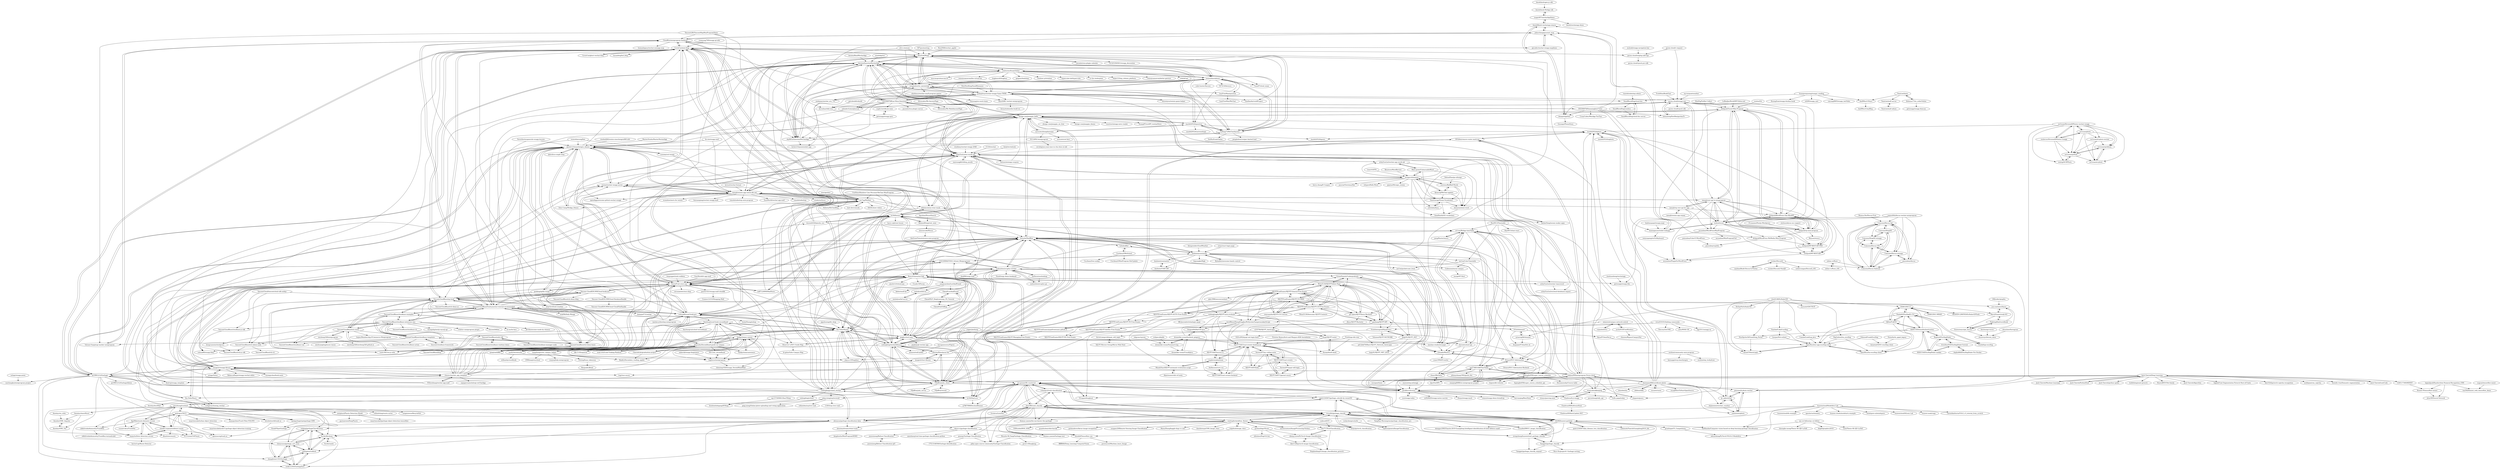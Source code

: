 digraph G {
"bmob/hydrogen-js-sdk" -> "bmob/bmob-WeApp-sdk"
"cchangcs/trash-classification" -> "qmh1234567/garbage_calssify-by-resnet50-"
"cchangcs/trash-classification" -> "Jinec98/trash_classify"
"cchangcs/trash-classification" -> "Erickrus/LeseNet"
"cchangcs/trash-classification" -> "jzx-gooner/DL-wastesort"
"kesixin/QuestionWechatApp" -> "wulivictor/ExamOnline"
"kesixin/QuestionWechatApp" -> "seonon/knockdown"
"kesixin/QuestionWechatApp" -> "songjinduo/wx_answering"
"kesixin/QuestionWechatApp" -> "mark420524/question"
"kesixin/QuestionWechatApp" -> "jacksplwxy/wechat-weapp-Game-TNFB"
"kesixin/QuestionWechatApp" -> "350306878/Kuai-Shua-Questions"
"kesixin/QuestionWechatApp" -> "sky8652/QuestionWeChatApp"
"kesixin/QuestionWechatApp" -> "qiushi123/xiaochengxu_demos"
"kesixin/QuestionWechatApp" -> "Rem0uld/Wapp"
"kesixin/QuestionWechatApp" -> "arleyGuoLei/wx-words-pk"
"kesixin/QuestionWechatApp" -> "zhuige-com/jiangqie_kafei"
"kesixin/QuestionWechatApp" -> "YuPeng73/WeChatAnswer"
"kesixin/QuestionWechatApp" -> "qi19901212/Garbage"
"kesixin/QuestionWechatApp" -> "iamxjb/winxin-app-watch-life.net"
"kesixin/QuestionWechatApp" -> "sesine/wechat-weapp-movie" ["e"=1]
"gooking/apifm-wxapi" -> "Voyzz/Fruit-store-mp" ["e"=1]
"gooking/apifm-wxapi" -> "qiushi123/xiaochengxu_demos" ["e"=1]
"gooking/apifm-wxapi" -> "TencentCloudBase/mp-book" ["e"=1]
"gooking/apifm-wxapi" -> "xuhuai66/used-book-pro" ["e"=1]
"finalvip/weapp_template" -> "ritaswc/wechat_app_template" ["e"=1]
"finalvip/weapp_template" -> "qiushi123/xiaochengxu_demos" ["e"=1]
"Data-Camp/WeApp_Demos" -> "qiushi123/xiaochengxu_demos" ["e"=1]
"Data-Camp/WeApp_Demos" -> "arleyGuoLei/wx-words-pk" ["e"=1]
"sysucats/zhongdamaopu" -> "sysucats/cat-face"
"sysucats/zhongdamaopu" -> "mark420524/question"
"sysucats/zhongdamaopu" -> "zhuige-com/jiangqie_kafei"
"sysucats/zhongdamaopu" -> "SCCAPKU/miniprogram"
"Voyzz/Fruit-store-mp" -> "xuhuai66/used-book-pro"
"Voyzz/Fruit-store-mp" -> "BearstOzawa/ourTalk"
"Voyzz/Fruit-store-mp" -> "mtcarpenter/nux-shop"
"Voyzz/Fruit-store-mp" -> "TencentCloudBase/mp-book"
"Voyzz/Fruit-store-mp" -> "qiushi123/xiaochengxu_demos"
"Voyzz/Fruit-store-mp" -> "CavinCao/mini-blog"
"Voyzz/Fruit-store-mp" -> "lx164/house"
"Voyzz/Fruit-store-mp" -> "arleyGuoLei/wx-words-pk"
"Voyzz/Fruit-store-mp" -> "pzx521521/wxapp-mall-clouddb"
"Voyzz/Fruit-store-mp" -> "Airmole/ShellBox"
"Voyzz/Fruit-store-mp" -> "gooking/apifm-wxapi" ["e"=1]
"Voyzz/Fruit-store-mp" -> "TencentCloudBase/Good-practice-tutorial-recommended"
"Voyzz/Fruit-store-mp" -> "TencentCloudBase/tcb-demo-basic"
"Voyzz/Fruit-store-mp" -> "ml87124909/MaliStore" ["e"=1]
"Voyzz/Fruit-store-mp" -> "Tencent-CloudEDU/WXCloud-bookcase"
"TencentCloudBase/tcb-router" -> "xiecheng328/miniprogram"
"TencentCloudBase/tcb-router" -> "lcxfs1991/wx-js-utils"
"TencentCloudBase/tcb-router" -> "TencentCloudBase/mp-book"
"TencentCloudBase/tcb-router" -> "TencentCloudBase/tcb-admin-node"
"TencentCloudBase/tcb-router" -> "TencentCloudBase/cloudbase-templates"
"TencentCloudBase/tcb-router" -> "TencentCloudBase/Good-practice-tutorial-recommended"
"TencentCloudBase/tcb-router" -> "TencentCloudBase/cloudbase-extension-cms"
"TencentCloudBase/tcb-router" -> "liujiec/Membership-ECommerce-Miniprogram"
"nslogx/Gitter" -> "imageslr/weapp-library" ["e"=1]
"nslogx/Gitter" -> "iamxjb/winxin-app-watch-life.net" ["e"=1]
"xiaobei666/weixin-xiaochengxu666-info" -> "qiushi123/xiaochengxu_demos" ["e"=1]
"kasuganosoras/Pigeon" -> "nexmoe/wall-public" ["e"=1]
"yao-yue/newsDance" -> "MarchYuanx/study163"
"yao-yue/newsDance" -> "Emensionyu/qm_lesson"
"lyricat/wechat-format" -> "iamxjb/winxin-app-watch-life.net" ["e"=1]
"gxgk/school-map" -> "Observer-L/NFU-Guide-Map"
"gxgk/school-map" -> "CloudKits/miniprogram-foodmap"
"gxgk/school-map" -> "BearstOzawa/ourTalk"
"gxgk/school-map" -> "gxgk/gxgk-wechat-app"
"gxgk/school-map" -> "johnscliang/gourmet_map"
"gxgk/school-map" -> "lanshan-studio/wecqupt" ["e"=1]
"gxgk/school-map" -> "mohuishou/scuplus-wechat"
"gxgk/school-map" -> "Airmole/ShellBox"
"gxgk/school-map" -> "Xin-Felix/Mango"
"gxgk/school-map" -> "CavinCao/mini-blog"
"gxgk/school-map" -> "dairoot/school-api" ["e"=1]
"gxgk/school-map" -> "Volcano-Yang/map-marker-miniprogram"
"gxgk/school-map" -> "lx164/SayLove"
"gxgk/school-map" -> "oubingbing/wechatAlliance"
"gxgk/school-map" -> "gwokhov/chronus"
"dairoot/school-api" -> "LDouble/WeOUC" ["e"=1]
"dairoot/school-api" -> "choyri/WeGifun" ["e"=1]
"xiaohuazheng/wechatapp" -> "getweapp/weapp-bbs"
"oubingbing/school_wechat" -> "oubingbing/wechatAlliance"
"oubingbing/school_wechat" -> "lx164/SayLove"
"oubingbing/school_wechat" -> "Xin-Felix/Mango"
"oubingbing/school_wechat" -> "oubingbing/school"
"oubingbing/school_wechat" -> "YYJeffrey/july_client"
"oubingbing/school_wechat" -> "sav7ng/WeHalo"
"oubingbing/school_wechat" -> "xuhuai66/used-book-pro"
"oubingbing/school_wechat" -> "Airmole/ShellBox"
"oubingbing/school_wechat" -> "ping-xiong/saylovewall"
"oubingbing/school_wechat" -> "gxgk/school-map"
"oubingbing/school_wechat" -> "lx164/house"
"oubingbing/school_wechat" -> "arleyGuoLei/wx-words-pk"
"oubingbing/school_wechat" -> "mohuishou/scuplus-wechat"
"oubingbing/school_wechat" -> "iamxjb/winxin-app-watch-life.net"
"oubingbing/school_wechat" -> "Xin-Felix/Share"
"lx164/SayLove" -> "lx164/house"
"lx164/SayLove" -> "oubingbing/wechatAlliance"
"lx164/SayLove" -> "oubingbing/school_wechat"
"lx164/SayLove" -> "BearstOzawa/ourTalk"
"lx164/SayLove" -> "Xin-Felix/Mango"
"lx164/SayLove" -> "CavinCao/mini-blog"
"lx164/SayLove" -> "q788799660/schoolRunner"
"Jack-Cherish/Deep-Learning" -> "Jack-Cherish/LeetCode" ["e"=1]
"Jack-Cherish/Deep-Learning" -> "Jack-Cherish/Machine-Learning" ["e"=1]
"Jack-Cherish/Deep-Learning" -> "Jack-Cherish/PythonPark" ["e"=1]
"Jack-Cherish/Deep-Learning" -> "jzx-gooner/DL-wastesort"
"Jack-Cherish/Deep-Learning" -> "Jack-Cherish/python-spider" ["e"=1]
"Jack-Cherish/Deep-Learning" -> "bubbliiiing/unet-pytorch" ["e"=1]
"Jack-Cherish/Deep-Learning" -> "ShawnBIT/UNet-family" ["e"=1]
"Jack-Cherish/Deep-Learning" -> "Jack-Cherish/Algorithm" ["e"=1]
"Jack-Cherish/Deep-Learning" -> "bigmb/Unet-Segmentation-Pytorch-Nest-of-Unets" ["e"=1]
"Jack-Cherish/Deep-Learning" -> "dee1024/pytorch-captcha-recognition" ["e"=1]
"Jack-Cherish/Deep-Learning" -> "1240117300/MINIST"
"Jack-Cherish/Deep-Learning" -> "nickliqian/cnn_captcha" ["e"=1]
"Jack-Cherish/Deep-Learning" -> "wusaifei/garbage_classify"
"Jack-Cherish/Deep-Learning" -> "Jinec98/trash_classify"
"Jack-Cherish/Deep-Learning" -> "fuweifu-vtoo/Semantic-segmentation" ["e"=1]
"waitingfordark/four_flower" -> "zhoubill/Tensorflow-cnn"
"waitingfordark/four_flower" -> "Jinec98/trash_classify"
"waitingfordark/four_flower" -> "pythondever/keras-image-recognition"
"waitingfordark/four_flower" -> "gzshan/dogsVScats"
"waitingfordark/four_flower" -> "tslgithub/image_class" ["e"=1]
"waitingfordark/four_flower" -> "eastmountyxz/ImageProcessing-Python" ["e"=1]
"waitingfordark/four_flower" -> "xungeer29/Remote-Sensing-Image-Classification" ["e"=1]
"waitingfordark/four_flower" -> "MaisyZhang/kaggle-dogs-vs-cats"
"waitingfordark/four_flower" -> "lxztju/pytorch_classification" ["e"=1]
"waitingfordark/four_flower" -> "wusaifei/garbage_classify"
"waitingfordark/four_flower" -> "danzhewuju/CNN_Image_class"
"waitingfordark/four_flower" -> "xqtbox/generalImageClassification"
"waitingfordark/four_flower" -> "CHNicelee/HOG_SVM" ["e"=1]
"waitingfordark/four_flower" -> "guanfuchen/cifarclassify"
"waitingfordark/four_flower" -> "fire717/FireClassification"
"Jinec98/trash_classify" -> "jzx-gooner/DL-wastesort"
"Jinec98/trash_classify" -> "wusaifei/garbage_classify"
"Jinec98/trash_classify" -> "cchangcs/trash-classification"
"Jinec98/trash_classify" -> "qmh1234567/garbage_calssify-by-resnet50-"
"Jinec98/trash_classify" -> "waitingfordark/four_flower"
"Jinec98/trash_classify" -> "guanqr/Garbage-Classification"
"Jinec98/trash_classify" -> "skyevvv/garbage-classification"
"Jinec98/trash_classify" -> "alexayan/garbage-classification-data"
"Jinec98/trash_classify" -> "zhoubill/Tensorflow-cnn"
"Jinec98/trash_classify" -> "thomas-yanxin/Garbage-test" ["e"=1]
"Jinec98/trash_classify" -> "pifan-open-source-community/Garbage-Classification"
"Jinec98/trash_classify" -> "Erickrus/LeseNet"
"Jinec98/trash_classify" -> "thomas-yanxin/the-eye-knows-the-garbage" ["e"=1]
"xenv/gushici" -> "sav7ng/WeHalo" ["e"=1]
"zhuyuzhu/Secondhand-goods-on-campus" -> "zas023/ershoushu"
"zhuyuzhu/Secondhand-goods-on-campus" -> "fanfpy/xianyu-weixin"
"zhuyuzhu/Secondhand-goods-on-campus" -> "Taoshaoji/used-book-secondhand"
"zhuyuzhu/Secondhand-goods-on-campus" -> "Xin-Felix/Mango"
"zhuyuzhu/Secondhand-goods-on-campus" -> "xuhuai66/used-book-pro"
"zhuyuzhu/Secondhand-goods-on-campus" -> "BaekLi/Secondary_trading_applet"
"zhuyuzhu/Secondhand-goods-on-campus" -> "bigbossx/miniprogram"
"zhuyuzhu/Secondhand-goods-on-campus" -> "ujiaqi/zafuBBS"
"zhuyuzhu/Secondhand-goods-on-campus" -> "CherishLily/graduation-project"
"zhuyuzhu/Secondhand-goods-on-campus" -> "wsk1103/Used-Trading-Platform" ["e"=1]
"zhuyuzhu/Secondhand-goods-on-campus" -> "tangzhangss/wx_campus_helper"
"zhuyuzhu/Secondhand-goods-on-campus" -> "hlk-1135/squirrel" ["e"=1]
"zhuyuzhu/Secondhand-goods-on-campus" -> "fanfpy/xiaoyuanxianyu" ["e"=1]
"zhuyuzhu/Secondhand-goods-on-campus" -> "PH-C/wx_secondhand"
"zhuyuzhu/Secondhand-goods-on-campus" -> "214140846/TOGO_School_Miniprograme" ["e"=1]
"Dreace/NUC-Information" -> "Dreace/NUC-Information-Backend"
"Dreace/NUC-Information" -> "fupengfei058/super_course_schedule"
"Dreace/NUC-Information" -> "LDouble/WeOUC"
"Dreace/NUC-Information" -> "liopoos/kb-website"
"Dreace/NUC-Information" -> "qq273681448/TimeTable"
"Dreace/NUC-Information" -> "Airmole/ShellBox"
"FZliweiliang/wechat-app-mall" -> "Voyzz/Fruit-store-mp" ["e"=1]
"FZliweiliang/wechat-app-mall" -> "ritaswc/wechat_app_template" ["e"=1]
"FZliweiliang/wechat-app-mall" -> "qiushi123/xiaochengxu_demos" ["e"=1]
"FZliweiliang/wechat-app-mall" -> "iamxjb/winxin-app-watch-life.net" ["e"=1]
"KitePig/FatRat-Collect" -> "dchijack/Travel-Mini-Program" ["e"=1]
"KitePig/FatRat-Collect" -> "iamxjb/rest-api-to-miniprogram" ["e"=1]
"jacksplwxy/wechat-weapp-Game-TNFB" -> "Rem0uld/Wapp"
"jacksplwxy/wechat-weapp-Game-TNFB" -> "kesixin/QuestionWechatApp"
"jacksplwxy/wechat-weapp-Game-TNFB" -> "350306878/Kuai-Shua-Questions"
"jacksplwxy/wechat-weapp-Game-TNFB" -> "songjinduo/wx_answering"
"jacksplwxy/wechat-weapp-Game-TNFB" -> "seonon/knockdown"
"jacksplwxy/wechat-weapp-Game-TNFB" -> "YuPeng73/WeChatAnswer"
"jacksplwxy/wechat-weapp-Game-TNFB" -> "zhuweiyou/weixin-game-helper" ["e"=1]
"jacksplwxy/wechat-weapp-Game-TNFB" -> "sky8652/QuestionWeChatApp"
"jacksplwxy/wechat-weapp-Game-TNFB" -> "joinbyjoy/wechat_xcx_751"
"jacksplwxy/wechat-weapp-Game-TNFB" -> "tdye24/KC-wechat-miniprogram"
"jacksplwxy/wechat-weapp-Game-TNFB" -> "SmallRuralDog/cloud-doc"
"jacksplwxy/wechat-weapp-Game-TNFB" -> "yeliudev/LemonJournal" ["e"=1]
"jacksplwxy/wechat-weapp-Game-TNFB" -> "guren-cloud/weapp-one"
"jacksplwxy/wechat-weapp-Game-TNFB" -> "arleyGuoLei/wx-words-pk"
"jacksplwxy/wechat-weapp-Game-TNFB" -> "QuellanAn/couldProject"
"kesixin/ReadWechatApp" -> "kesixin/QuestionWechatApp" ["e"=1]
"st1ven/WeApp-timeTable" -> "qq273681448/TimeTable"
"st1ven/WeApp-timeTable" -> "fupengfei058/super_course_schedule"
"st1ven/WeApp-timeTable" -> "xiaoping6688/wx-miniprogram-project"
"st1ven/WeApp-timeTable" -> "LDouble/WeOUC"
"st1ven/WeApp-timeTable" -> "choyri/WeGifun"
"st1ven/WeApp-timeTable" -> "pengMaster/marry" ["e"=1]
"st1ven/WeApp-timeTable" -> "Dreace/NUC-Information"
"st1ven/WeApp-timeTable" -> "Airmole/ShellBox"
"st1ven/WeApp-timeTable" -> "lanshan-studio/wecqupt" ["e"=1]
"1eez/103976" -> "airingursb/miemie" ["e"=1]
"getrebuild/rebuild" -> "devezhao/rktk-wxx" ["e"=1]
"oubingbing/wechatAlliance" -> "oubingbing/school_wechat"
"oubingbing/wechatAlliance" -> "lx164/SayLove"
"oubingbing/wechatAlliance" -> "Xin-Felix/Mango"
"oubingbing/wechatAlliance" -> "ping-xiong/saylovewall"
"oubingbing/wechatAlliance" -> "xuhuai66/used-book-pro"
"oubingbing/wechatAlliance" -> "gxgk/school-map"
"oubingbing/wechatAlliance" -> "iDestin/Himalayan-lite"
"oubingbing/wechatAlliance" -> "214140846/TOGO_School_Miniprograme" ["e"=1]
"oubingbing/wechatAlliance" -> "mohuishou/scuplus-wechat"
"oubingbing/wechatAlliance" -> "YYJeffrey/july_client"
"oubingbing/wechatAlliance" -> "iamxjb/winxin-app-watch-life.net"
"oubingbing/wechatAlliance" -> "lx164/house"
"oubingbing/wechatAlliance" -> "ujiaqi/zafuBBS"
"oubingbing/wechatAlliance" -> "Airmole/ShellBox"
"oubingbing/wechatAlliance" -> "nexmoe/wall-public"
"NewNewKing/SmallRomance" -> "jacksplwxy/wechat-weapp-Game-TNFB" ["e"=1]
"YGragon/doughnut" -> "BearstOzawa/ourTalk"
"seymoe/mp-jishengji" -> "gwokhov/chronus" ["e"=1]
"lishuaixingNewBee/gordanTv" -> "guren-cloud/weapp-one" ["e"=1]
"pedropro/TACO" -> "AgaMiko/waste-datasets-review"
"pedropro/TACO" -> "garythung/trashnet"
"pedropro/TACO" -> "wimlds-trojmiasto/detect-waste"
"pedropro/TACO" -> "majsylw/litter-detection-review"
"pedropro/TACO" -> "letsdoitworld/wade-ai"
"pedropro/TACO" -> "PUTvision/UAVVaste"
"pedropro/TACO" -> "manaporkun/Trash-Filter-YOLOV5"
"pedropro/TACO" -> "maartensukel/urban-object-detection"
"pedropro/TACO" -> "opensacorg/trash-ai"
"pedropro/TACO" -> "QLMX/huawei-garbage"
"pedropro/TACO" -> "spotgarbage/spotgarbage-GINI"
"webzol/cxcat" -> "dchijack/WordPress-One-MinAPP"
"webzol/cxcat" -> "dchijack/Travel-Mini-Program"
"webzol/cxcat" -> "guren-cloud/weapp-one"
"webzol/cxcat" -> "mryeehee/WordPressMiniProgram"
"webzol/cxcat" -> "dchijack/WordPress-WeMedia-Mini-Program"
"webzol/cxcat" -> "dchijack/wp-mini-program"
"webzol/cxcat" -> "iamxjb/rest-api-to-miniprogram"
"webzol/cxcat" -> "dchijack/WP-REST-API"
"webzol/cxcat" -> "liumingmusic/toilet-webapp"
"TencentCloudBase/mp-book" -> "TencentCloudBase/tcb-demo-basic"
"TencentCloudBase/mp-book" -> "TencentCloudBase/Good-practice-tutorial-recommended"
"TencentCloudBase/mp-book" -> "lcxfs1991/wx-js-utils"
"TencentCloudBase/mp-book" -> "CavinCao/mini-blog"
"TencentCloudBase/mp-book" -> "Voyzz/Fruit-store-mp"
"TencentCloudBase/mp-book" -> "Tencent-CloudEDU/WXCloud-bookcase"
"TencentCloudBase/mp-book" -> "TencentCloudBase/cloudbase-examples"
"TencentCloudBase/mp-book" -> "TencentCloudBase/tcb-router"
"TencentCloudBase/mp-book" -> "TencentCloudBase/tcb-admin-node"
"TencentCloudBase/mp-book" -> "TencentCloudBase/tcb-demo-ai"
"TencentCloudBase/mp-book" -> "yao-yue/newsDance"
"TencentCloudBase/mp-book" -> "ksky521/fresh-weather" ["e"=1]
"TencentCloudBase/mp-book" -> "MarchYuanx/study163"
"TencentCloudBase/mp-book" -> "BearstOzawa/ourTalk"
"TencentCloudBase/mp-book" -> "xuhuai66/wxapp-blog"
"melodyne/laf-wx" -> "melodyne/laf-server"
"windlany/wechat-weapp-2048" -> "arleyGuoLei/wx-words-pk" ["e"=1]
"zhoushaw/Instagram" -> "shunwuyu/lesson_show" ["e"=1]
"sunniejs/sol-weapp" -> "qiushi123/xiaochengxu_demos" ["e"=1]
"sunniejs/sol-weapp" -> "Airmole/ShellBox" ["e"=1]
"sky8652/QuestionWeChatApp" -> "Rem0uld/Wapp"
"sky8652/QuestionWeChatApp" -> "songjinduo/wx_answering"
"sky8652/QuestionWeChatApp" -> "seonon/knockdown"
"sky8652/QuestionWeChatApp" -> "kesixin/QuestionWechatApp"
"sky8652/QuestionWeChatApp" -> "lecher23/quanmindati-app"
"sky8652/QuestionWeChatApp" -> "YuPeng73/WeChatAnswer"
"melodyne/laf-server" -> "melodyne/laf-wx"
"lpbird/xcx-single-shop" -> "qiushi123/xiaochengxu_demos" ["e"=1]
"halo-dev/console" -> "sav7ng/WeHalo" ["e"=1]
"yigger/jiezhang" -> "xtanyu/bookkeeping" ["e"=1]
"yigger/jiezhang" -> "gxgk/school-map" ["e"=1]
"mohuishou/scuplus-wechat" -> "mohuishou/scuplus-go"
"mohuishou/scuplus-wechat" -> "lanshan-studio/wecqupt" ["e"=1]
"mohuishou/scuplus-wechat" -> "LDouble/WeOUC"
"mohuishou/scuplus-wechat" -> "Airmole/ShellBox"
"mohuishou/scuplus-wechat" -> "jas0ncn/szushudong" ["e"=1]
"mohuishou/scuplus-wechat" -> "gxgk/school-map"
"mohuishou/scuplus-wechat" -> "214140846/TOGO_School_Miniprograme" ["e"=1]
"mohuishou/scuplus-wechat" -> "GreenPomelo/Undergraduate"
"mohuishou/scuplus-wechat" -> "dairoot/school-api" ["e"=1]
"mohuishou/scuplus-wechat" -> "st1ven/WeApp-timeTable"
"mohuishou/scuplus-wechat" -> "dyq086/wepy-mall" ["e"=1]
"mohuishou/scuplus-wechat" -> "Thunf/wepy-demo-bookmall" ["e"=1]
"mohuishou/scuplus-wechat" -> "BearstOzawa/ourTalk"
"mohuishou/scuplus-wechat" -> "ujiaqi/zafuBBS"
"mohuishou/scuplus-wechat" -> "oubingbing/wechatAlliance"
"Airmole/ShellBox" -> "LDouble/WeOUC"
"Airmole/ShellBox" -> "Dreace/NUC-Information"
"Airmole/ShellBox" -> "YYJeffrey/july_client"
"Airmole/ShellBox" -> "gwokhov/chronus"
"Airmole/ShellBox" -> "mohuishou/scuplus-wechat"
"Airmole/ShellBox" -> "danbaixi/yunxiaozhi"
"Airmole/ShellBox" -> "imageslr/weapp-library"
"Airmole/ShellBox" -> "Voyzz/Fruit-store-mp"
"Airmole/ShellBox" -> "BearstOzawa/ourTalk"
"Airmole/ShellBox" -> "st1ven/WeApp-timeTable"
"Airmole/ShellBox" -> "lanshan-studio/wecqupt" ["e"=1]
"Airmole/ShellBox" -> "gxgk/school-map"
"Airmole/ShellBox" -> "hzbnb/affair"
"Airmole/ShellBox" -> "Xin-Felix/Mango"
"Airmole/ShellBox" -> "zhuige-com/jiangqie_kafei"
"dxx/mango-music" -> "shunwuyu/lesson_show" ["e"=1]
"yeliudev/LemonJournal" -> "guren-cloud/weapp-one" ["e"=1]
"yeliudev/LemonJournal" -> "jacksplwxy/wechat-weapp-Game-TNFB" ["e"=1]
"yeliudev/LemonJournal" -> "TencentCloudBase/Good-practice-tutorial-recommended" ["e"=1]
"myvin/quietweather" -> "guren-cloud/weapp-one" ["e"=1]
"qi19901212/Garbage" -> "qi19901212/GarbageAdmin"
"qi19901212/Garbage" -> "chenyuzuo/garbage_sort_mini"
"qi19901212/Garbage" -> "Surile/Abraham"
"qi19901212/Garbage" -> "alexayan/garbage-classification-data"
"qi19901212/Garbage" -> "wolfy12345/GarbageSort"
"qi19901212/Garbage" -> "jzx-gooner/DL-wastesort"
"qi19901212/Garbage" -> "zhangliwen1101/Garbage"
"qi19901212/Garbage" -> "CavinCao/mini-blog"
"qi19901212/Garbage" -> "joelingwei/rubbish"
"qi19901212/Garbage" -> "webpig/garbageClassification"
"qi19901212/Garbage" -> "kesixin/QuestionWechatApp"
"qi19901212/Garbage" -> "sesine/wechat-weapp-movie" ["e"=1]
"qi19901212/Garbage" -> "imageslr/weapp-library"
"qi19901212/Garbage" -> "qiushi123/xiaochengxu_demos"
"qi19901212/Garbage" -> "caochangkui/miniprogram-project"
"huaweicloud/ModelArts-Lab" -> "QLMX/huawei-garbage"
"huaweicloud/ModelArts-Lab" -> "huaweicloud/dls-example"
"huaweicloud/ModelArts-Lab" -> "apache/carbondata" ["e"=1]
"huaweicloud/ModelArts-Lab" -> "huawei-clouds/modelarts-example"
"huaweicloud/ModelArts-Lab" -> "mindspore-ai/mindspore" ["e"=1]
"huaweicloud/ModelArts-Lab" -> "wusaifei/garbage_classify"
"huaweicloud/ModelArts-Lab" -> "huaweicloud/HiLens-Lab"
"huaweicloud/ModelArts-Lab" -> "huawei-noah/vega" ["e"=1]
"huaweicloud/ModelArts-Lab" -> "ayooshkathuria/YOLO_v3_tutorial_from_scratch" ["e"=1]
"huaweicloud/ModelArts-Lab" -> "edwardning/PyTorch-YOLOv3-ModelArts"
"sav7ng/WeHalo" -> "iamxjb/winxin-app-watch-life.net"
"sav7ng/WeHalo" -> "CavinCao/mini-blog"
"sav7ng/WeHalo" -> "zhuige-com/jiangqie_kafei"
"sav7ng/WeHalo" -> "sesine/wechat-weapp-movie" ["e"=1]
"sav7ng/WeHalo" -> "YYJeffrey/july_client"
"sav7ng/WeHalo" -> "arleyGuoLei/wx-words-pk"
"sav7ng/WeHalo" -> "imageslr/weapp-library"
"sav7ng/WeHalo" -> "kesixin/QuestionWechatApp"
"sav7ng/WeHalo" -> "oubingbing/school_wechat"
"sav7ng/WeHalo" -> "halo-dev/console" ["e"=1]
"sav7ng/WeHalo" -> "Airmole/ShellBox"
"sav7ng/WeHalo" -> "infinityu/mina-wear-mask" ["e"=1]
"sav7ng/WeHalo" -> "Data-Camp/WeApp_Demos" ["e"=1]
"sav7ng/WeHalo" -> "RAOE/show-videos" ["e"=1]
"sav7ng/WeHalo" -> "NiZerin/WeChatBlog" ["e"=1]
"ezshine/community-mini-program" -> "kawaapp/wsq-xiaochengxu"
"ezshine/community-mini-program" -> "ezshine/mp_luckydraw"
"ezshine/community-mini-program" -> "jing-yu-0/Neighbor"
"NJUPTFreeExams/NJUPT-General-Free-Exams" -> "NJUPTFreeExams/NJUPT-CS-FREE"
"NJUPTFreeExams/NJUPT-General-Free-Exams" -> "NJUPTFreeExams/NJUPT-CST-Free-Exams"
"NJUPTFreeExams/NJUPT-General-Free-Exams" -> "Wonz5130/NJUPT-Yellow-Page"
"NJUPTFreeExams/NJUPT-General-Free-Exams" -> "renyuanzhe/NJUPT-CS-Courses"
"NJUPTFreeExams/NJUPT-General-Free-Exams" -> "NJUPTFreeExams/NJUPT-AUTO-Free-Exams"
"NJUPTFreeExams/NJUPT-General-Free-Exams" -> "xiafanglongfei/NJUPT-auto-evaluate"
"NJUPTFreeExams/NJUPT-General-Free-Exams" -> "NJUPTFreeExams/NJUPT-TE-Free-Exams"
"NJUPTFreeExams/NJUPT-General-Free-Exams" -> "love98ooo/ZhengFangJiaoWuSystemTampermonkeyScript"
"NJUPTFreeExams/NJUPT-General-Free-Exams" -> "gaoliang/NJUPT-API"
"NJUPTFreeExams/NJUPT-General-Free-Exams" -> "gzr-lgtm/NJUPThesis-Bachelor"
"NJUPTFreeExams/NJUPT-General-Free-Exams" -> "kaijy91/NJUPT_NET"
"NJUPTFreeExams/NJUPT-General-Free-Exams" -> "GreenPomelo/Undergraduate"
"NJUPTFreeExams/NJUPT-General-Free-Exams" -> "zjdx1998/seucourseshare" ["e"=1]
"NJUPTFreeExams/NJUPT-General-Free-Exams" -> "s235784/NJUPT_AutoLogin"
"Hzy0913/Timetable" -> "nei1ee/ColorTimetable"
"Hzy0913/Timetable" -> "st1ven/WeApp-timeTable"
"Hzy0913/Timetable" -> "Hzy0913/chat-react"
"Hzy0913/Timetable" -> "Dreace/NUC-Information"
"Hzy0913/Timetable" -> "qq273681448/TimeTable"
"tslgithub/image_class" -> "waitingfordark/four_flower" ["e"=1]
"tslgithub/image_class" -> "zhoubill/Tensorflow-cnn" ["e"=1]
"alexayan/garbage-classification-data" -> "jzx-gooner/DL-wastesort"
"alexayan/garbage-classification-data" -> "chenyuzuo/garbage_sort_mini"
"alexayan/garbage-classification-data" -> "qi19901212/Garbage"
"alexayan/garbage-classification-data" -> "aboutmydreams/what-trash"
"alexayan/garbage-classification-data" -> "webpig/garbageClassification"
"alexayan/garbage-classification-data" -> "Surile/Abraham"
"alexayan/garbage-classification-data" -> "Jinec98/trash_classify"
"alexayan/garbage-classification-data" -> "wusaifei/garbage_classify"
"alexayan/garbage-classification-data" -> "joelingwei/rubbish"
"alexayan/garbage-classification-data" -> "skyevvv/garbage-classification"
"alexayan/garbage-classification-data" -> "wolfy12345/GarbageSort"
"ml87124909/MaliStore" -> "Voyzz/Fruit-store-mp" ["e"=1]
"ml87124909/MaliStore" -> "CavinCao/mini-blog" ["e"=1]
"ml87124909/MaliStore" -> "lx164/house" ["e"=1]
"nnkwrik/weapp-fangxianyu" -> "bigbossx/miniprogram" ["e"=1]
"greathope/CV_Competitions" -> "edwardning/PyTorch-YOLOv3-ModelArts" ["e"=1]
"350306878/Hummingbird-Tutor" -> "350306878/Kuai-Shua-Questions"
"350306878/Hummingbird-Tutor" -> "dmego/together"
"350306878/Hummingbird-Tutor" -> "bmob/Bmob-wechatapp-xinyou"
"350306878/Hummingbird-Tutor" -> "webzol/cxcat"
"350306878/Hummingbird-Tutor" -> "CrazyCodes/MiniApp-TouTiao" ["e"=1]
"350306878/Hummingbird-Tutor" -> "liumingmusic/toilet-webapp"
"350306878/Hummingbird-Tutor" -> "lishuaixingNewBee/gordanTv" ["e"=1]
"Comsenz/ShopDZ" -> "Comsenz/ShopDZ-minapp"
"Comsenz/ShopDZ" -> "Comsenz/Discuz-iOS"
"Comsenz/ShopDZ" -> "Comsenz/Discuz-Android"
"Comsenz/ShopDZ" -> "Comsenz/Discuz-Api"
"seonon/knockdown" -> "songjinduo/wx_answering"
"seonon/knockdown" -> "sky8652/QuestionWeChatApp"
"seonon/knockdown" -> "Rem0uld/Wapp"
"seonon/knockdown" -> "kesixin/QuestionWechatApp"
"seonon/knockdown" -> "YuPeng73/WeChatAnswer"
"seonon/knockdown" -> "wulivictor/ExamOnline"
"seonon/knockdown" -> "jacksplwxy/wechat-weapp-Game-TNFB"
"seonon/knockdown" -> "code-hunter/Answer" ["e"=1]
"seonon/knockdown" -> "devezhao/rktk-wxx"
"seonon/knockdown" -> "LmyFreeMan/question"
"seonon/knockdown" -> "547414/tkwxxcx"
"seonon/knockdown" -> "mark420524/question"
"seonon/knockdown" -> "7small7/cloud_exam"
"songjinduo/wx_answering" -> "seonon/knockdown"
"songjinduo/wx_answering" -> "sky8652/QuestionWeChatApp"
"songjinduo/wx_answering" -> "Rem0uld/Wapp"
"songjinduo/wx_answering" -> "YuPeng73/WeChatAnswer"
"songjinduo/wx_answering" -> "kesixin/QuestionWechatApp"
"songjinduo/wx_answering" -> "wulivictor/ExamOnline"
"songjinduo/wx_answering" -> "tdye24/KC-wechat-miniprogram"
"songjinduo/wx_answering" -> "LmyFreeMan/question"
"songjinduo/wx_answering" -> "jacksplwxy/wechat-weapp-Game-TNFB"
"songjinduo/wx_answering" -> "alanfancy/wechat-small-program-games"
"songjinduo/wx_answering" -> "joinbyjoy/wechat_xcx_751"
"wkgcass/vproxy" -> "dreamlike-ocean/PanamaUring" ["e"=1]
"jasondu/wxa-plugin-calendar" -> "Rem0uld/Wapp" ["e"=1]
"007gzs/meeting" -> "Rem0uld/Wapp" ["e"=1]
"NJUPTFreeExams/NJUPT-CST-Free-Exams" -> "NJUPTFreeExams/NJUPT-General-Free-Exams"
"NJUPTFreeExams/NJUPT-CST-Free-Exams" -> "NJUPTFreeExams/NJUPT-CS-FREE"
"NJUPTFreeExams/NJUPT-CST-Free-Exams" -> "Wonz5130/NJUPT-Yellow-Page"
"NJUPTFreeExams/NJUPT-CST-Free-Exams" -> "renyuanzhe/NJUPT-CS-Courses"
"NJUPTFreeExams/NJUPT-CST-Free-Exams" -> "gaoliang/NJUPT-API"
"NJUPTFreeExams/NJUPT-CST-Free-Exams" -> "gzr-lgtm/NJUPThesis-Bachelor"
"NJUPTFreeExams/NJUPT-CST-Free-Exams" -> "NJUPTFreeExams/NJUPT-AUTO-Free-Exams"
"NJUPTFreeExams/NJUPT-CST-Free-Exams" -> "NJUPTFreeExams/NJUPT-TE-Free-Exams"
"NJUPTFreeExams/NJUPT-CST-Free-Exams" -> "GreenPomelo/Undergraduate"
"NJUPTFreeExams/NJUPT-CST-Free-Exams" -> "Wonz5130/Awesome-NJUPT-Contests"
"DehuaZhao/go-nihongo" -> "restress/BallBall-Words" ["e"=1]
"imageslr/weapp-library" -> "imageslr/taro-library" ["e"=1]
"imageslr/weapp-library" -> "Airmole/ShellBox"
"imageslr/weapp-library" -> "RebeccaHanjw/weapp-wechat-zhihu" ["e"=1]
"imageslr/weapp-library" -> "realyao/WXminiprogram-Focus-clock"
"imageslr/weapp-library" -> "isyangyuhao/book-mate" ["e"=1]
"imageslr/weapp-library" -> "qi19901212/Garbage"
"imageslr/weapp-library" -> "lsqy/taro-music" ["e"=1]
"imageslr/weapp-library" -> "sav7ng/WeHalo"
"imageslr/weapp-library" -> "mohuishou/scuplus-wechat"
"imageslr/weapp-library" -> "sesine/wechat-weapp-movie" ["e"=1]
"imageslr/weapp-library" -> "iamxjb/winxin-app-watch-life.net"
"imageslr/weapp-library" -> "nslogx/Gitter" ["e"=1]
"imageslr/weapp-library" -> "YYJeffrey/july_client"
"imageslr/weapp-library" -> "ritaswc/wechat_app_template"
"imageslr/weapp-library" -> "kesixin/QuestionWechatApp"
"devezhao/rktk-wxx" -> "getweapp/weapp-quiz"
"tdye24/KC-wechat-miniprogram" -> "formattedzzz/leo-build-wx"
"Surile/Abraham" -> "Surile/samle"
"Surile/Abraham" -> "webpig/garbageClassification"
"Surile/Abraham" -> "joelingwei/rubbish"
"Surile/Abraham" -> "chenyuzuo/garbage_sort_mini"
"Surile/Abraham" -> "wolfy12345/GarbageSort"
"imageslr/taro-library" -> "iDestin/Himalayan-lite" ["e"=1]
"imageslr/taro-library" -> "imageslr/weapp-library" ["e"=1]
"BearstOzawa/ourTalk" -> "Voyzz/Fruit-store-mp"
"BearstOzawa/ourTalk" -> "Xin-Felix/Mango"
"BearstOzawa/ourTalk" -> "getweapp/weapp-bbs"
"BearstOzawa/ourTalk" -> "YGragon/doughnut"
"BearstOzawa/ourTalk" -> "gxgk/school-map"
"BearstOzawa/ourTalk" -> "Xin-Felix/Share"
"BearstOzawa/ourTalk" -> "lx164/SayLove"
"BearstOzawa/ourTalk" -> "ujiaqi/zafuBBS"
"BearstOzawa/ourTalk" -> "CavinCao/mini-blog"
"BearstOzawa/ourTalk" -> "Cicada-S/Forum"
"BearstOzawa/ourTalk" -> "arleyGuoLei/wechat-1password"
"BearstOzawa/ourTalk" -> "q788799660/schoolRunner"
"BearstOzawa/ourTalk" -> "yangxuechen/LostAndFound"
"BearstOzawa/ourTalk" -> "qiushi123/cloud-pay"
"BearstOzawa/ourTalk" -> "Airmole/ShellBox"
"350306878/Kuai-Shua-Questions" -> "jacksplwxy/wechat-weapp-Game-TNFB"
"350306878/Kuai-Shua-Questions" -> "kesixin/QuestionWechatApp"
"350306878/Kuai-Shua-Questions" -> "350306878/Hummingbird-Tutor"
"350306878/Kuai-Shua-Questions" -> "sky8652/QuestionWeChatApp"
"350306878/Kuai-Shua-Questions" -> "seonon/knockdown"
"350306878/Kuai-Shua-Questions" -> "songjinduo/wx_answering"
"350306878/Kuai-Shua-Questions" -> "devezhao/rktk-wxx"
"350306878/Kuai-Shua-Questions" -> "Rem0uld/Wapp"
"350306878/Kuai-Shua-Questions" -> "xughv/certificate-mini"
"350306878/Kuai-Shua-Questions" -> "wulivictor/ExamOnline"
"350306878/Kuai-Shua-Questions" -> "lanshan-studio/wecqupt" ["e"=1]
"350306878/Kuai-Shua-Questions" -> "yeliudev/LemonJournal" ["e"=1]
"350306878/Kuai-Shua-Questions" -> "qiushi123/xiaochengxu_demos"
"350306878/Kuai-Shua-Questions" -> "Silverados/We-MathAnswerPage"
"350306878/Kuai-Shua-Questions" -> "jasondu/wxa-plugin-canvas" ["e"=1]
"CavinCao/mini-blog" -> "xuhuai66/wxapp-blog"
"CavinCao/mini-blog" -> "TencentCloudBase/Good-practice-tutorial-recommended"
"CavinCao/mini-blog" -> "CavinCao/ghost-wechat-blog"
"CavinCao/mini-blog" -> "TencentCloudBase/mp-book"
"CavinCao/mini-blog" -> "CloudKits/miniprogram-foodmap"
"CavinCao/mini-blog" -> "Rem0uld/Wapp"
"CavinCao/mini-blog" -> "Voyzz/Fruit-store-mp"
"CavinCao/mini-blog" -> "BearstOzawa/ourTalk"
"CavinCao/mini-blog" -> "sav7ng/WeHalo"
"CavinCao/mini-blog" -> "YGragon/doughnut"
"CavinCao/mini-blog" -> "qi19901212/Garbage"
"CavinCao/mini-blog" -> "guren-cloud/weplug-add-tips"
"CavinCao/mini-blog" -> "husanfeng/hsf_blog"
"CavinCao/mini-blog" -> "lx164/SayLove"
"CavinCao/mini-blog" -> "gxgk/school-map"
"mulook/weapp-navigation-bar" -> "guren-cloud/weplug-add-tips" ["e"=1]
"yangxuechen/LostAndFound" -> "melodyne/laf-wx"
"yangxuechen/LostAndFound" -> "Ckend/LostAndFound"
"yangxuechen/LostAndFound" -> "ikebo/small-laf"
"jinjinjin0731/eshop" -> "honlyHuang/eshop"
"gwokhov/chronus" -> "GoKu-gaga/today"
"gwokhov/chronus" -> "zce/weapp-todos" ["e"=1]
"gwokhov/chronus" -> "YGragon/doughnut"
"gwokhov/chronus" -> "Airmole/ShellBox"
"gwokhov/chronus" -> "harveyqing/BearDiary" ["e"=1]
"gwokhov/chronus" -> "cy920820/weapp-motor-movies"
"gwokhov/chronus" -> "BearstOzawa/ourTalk"
"gwokhov/chronus" -> "Honye/weapp-mark"
"gwokhov/chronus" -> "romoo/weapp-demo-breadtrip" ["e"=1]
"TencentCloudBase/Good-practice-tutorial-recommended" -> "CavinCao/mini-blog"
"TencentCloudBase/Good-practice-tutorial-recommended" -> "TencentCloudBase/mp-book"
"TencentCloudBase/Good-practice-tutorial-recommended" -> "TencentCloudBase/tcb-demo-basic"
"TencentCloudBase/Good-practice-tutorial-recommended" -> "TencentCloudBase/cloudbase-examples"
"TencentCloudBase/Good-practice-tutorial-recommended" -> "lcxfs1991/wx-js-utils"
"TencentCloudBase/Good-practice-tutorial-recommended" -> "Observer-L/NFU-Guide-Map"
"TencentCloudBase/Good-practice-tutorial-recommended" -> "Voyzz/Fruit-store-mp"
"TencentCloudBase/Good-practice-tutorial-recommended" -> "TencentCloudBase/tcb-router"
"TencentCloudBase/Good-practice-tutorial-recommended" -> "ixzk/WeDaily-Weapp"
"TencentCloudBase/Good-practice-tutorial-recommended" -> "CloudKits/miniprogram-foodmap"
"TencentCloudBase/Good-practice-tutorial-recommended" -> "jinjinjin0731/eshop"
"TencentCloudBase/Good-practice-tutorial-recommended" -> "xuhuai66/used-book-pro"
"TencentCloudBase/Good-practice-tutorial-recommended" -> "TencentCloudBase/cloudbase-extension-cms"
"TencentCloudBase/Good-practice-tutorial-recommended" -> "BearstOzawa/ourTalk"
"TencentCloudBase/Good-practice-tutorial-recommended" -> "Rem0uld/Wapp"
"Wonz5130/NJUPT-Yellow-Page" -> "NJUPTFreeExams/NJUPT-CST-Free-Exams"
"Wonz5130/NJUPT-Yellow-Page" -> "gzr-lgtm/NJUPThesis-Bachelor"
"Wonz5130/NJUPT-Yellow-Page" -> "gaoliang/NJUPT-API"
"Wonz5130/NJUPT-Yellow-Page" -> "NJUPTFreeExams/NJUPT-General-Free-Exams"
"Wonz5130/NJUPT-Yellow-Page" -> "NJUPTFreeExams/NJUPT-CS-FREE"
"Wonz5130/NJUPT-Yellow-Page" -> "GreenPomelo/Undergraduate"
"Wonz5130/NJUPT-Yellow-Page" -> "Freedomisgood/NjuptCmcc"
"Wonz5130/NJUPT-Yellow-Page" -> "NJUPTFreeExams/NJUPT-AUTO-Free-Exams"
"Wonz5130/NJUPT-Yellow-Page" -> "kaijy91/NJUPT_NET"
"Wonz5130/NJUPT-Yellow-Page" -> "renyuanzhe/NJUPT-CS-Courses"
"Wonz5130/NJUPT-Yellow-Page" -> "love98ooo/ZhengFangJiaoWuSystemTampermonkeyScript"
"Wonz5130/NJUPT-Yellow-Page" -> "xiafanglongfei/NJUPT-auto-evaluate"
"D-xuanmo/Nuxtjs-Wordpress" -> "dchijack/wp-mini-program" ["e"=1]
"sqc157400661/XiaoTShop" -> "freedomlizhigang/XYShop" ["e"=1]
"zhuweiyou/weixin-game-helper" -> "jacksplwxy/wechat-weapp-Game-TNFB" ["e"=1]
"ping-xiong/saylovewall" -> "refineidea/saylove-wall"
"ping-xiong/saylovewall" -> "Anonlyy/loveWall"
"ping-xiong/saylovewall" -> "11003/say-love-wall"
"ping-xiong/saylovewall" -> "ping-xiong/Online-photo-uploading-and-voting-application"
"guren-cloud/weapp-one" -> "guren-cloud/vpush-sdk"
"guren-cloud/weapp-one" -> "dchijack/WordPress-One-MinAPP"
"guren-cloud/weapp-one" -> "webzol/cxcat"
"guren-cloud/weapp-one" -> "dchijack/wp-mini-program"
"guren-cloud/weapp-one" -> "yeliudev/LemonJournal" ["e"=1]
"guren-cloud/weapp-one" -> "dchijack/WP-REST-API-PRO"
"guren-cloud/weapp-one" -> "dchijack/Travel-Mini-Program"
"guren-cloud/weapp-one" -> "lishuaixingNewBee/gordanTv" ["e"=1]
"guren-cloud/weapp-one" -> "dmego/together"
"Anonlyy/loveWall" -> "Anonlyy/shareMusic"
"AndIMissU/Stars" -> "AndIMissU/myBlog"
"restress/BallBall-Words" -> "zhanyeye/mini-word"
"restress/BallBall-Words" -> "airingursb/miemie"
"restress/BallBall-Words" -> "TimeGarage/Youmi-Vocabulary"
"restress/BallBall-Words" -> "flymysql/WeChat-applets"
"TruthHun/BookChat" -> "guren-cloud/weapp-one" ["e"=1]
"Surile/samle" -> "Surile/Abraham"
"oubingbing/school" -> "freedomlizhigang/XYShop"
"CloudKits/miniprogram-foodmap" -> "Volcano-Yang/map-marker-miniprogram"
"CloudKits/miniprogram-foodmap" -> "johnscliang/gourmet_map"
"CloudKits/miniprogram-foodmap" -> "gxgk/school-map"
"CloudKits/miniprogram-foodmap" -> "CavinCao/mini-blog"
"CloudKits/miniprogram-foodmap" -> "giscafer/wechat-weapp-mapdemo" ["e"=1]
"CloudKits/miniprogram-foodmap" -> "TencentCloudBase/Good-practice-tutorial-recommended"
"CloudKits/miniprogram-foodmap" -> "humanlegacy/wechat-miniapp-map" ["e"=1]
"CloudKits/miniprogram-foodmap" -> "devezhao/rktk-wxx"
"guren-cloud/weplug-add-tips" -> "guren-cloud/vpush-pro-sdk"
"ruijanlee/h3cc" -> "nieaowei/campus-network-unlock"
"alvis-u/uexam" -> "sky8652/QuestionWeChatApp" ["e"=1]
"alvis-u/uexam" -> "Rem0uld/Wapp" ["e"=1]
"alvis-u/uexam" -> "songjinduo/wx_answering" ["e"=1]
"guren-cloud/v-request" -> "guren-cloud/weapp-one"
"guren-cloud/v-request" -> "guren-cloud/weplug-add-tips"
"dchijack/WordPress-WeMedia-Mini-Program" -> "dchijack/WP-REST-API-PRO"
"dchijack/WordPress-WeMedia-Mini-Program" -> "poisonboy/cxjslite"
"dchijack/Travel-Mini-Program" -> "dchijack/wp-mini-program"
"dchijack/Travel-Mini-Program" -> "dchijack/WordPress-One-MinAPP"
"dchijack/Travel-Mini-Program" -> "webzol/cxcat"
"dchijack/Travel-Mini-Program" -> "iamxjb/rest-api-to-miniprogram"
"dchijack/Travel-Mini-Program" -> "dchijack/WordPress-WeMedia-Mini-Program"
"dchijack/Travel-Mini-Program" -> "dchijack/WP-REST-API-PRO"
"dchijack/Travel-Mini-Program" -> "zhuige-com/jiangqie_kafei"
"dchijack/Travel-Mini-Program" -> "iamxjb/winxin-app-watch-life.net"
"zas023/ershoushu" -> "fanfpy/xianyu-weixin"
"zas023/ershoushu" -> "zhuyuzhu/Secondhand-goods-on-campus"
"zas023/ershoushu" -> "Taoshaoji/used-book-secondhand"
"zas023/ershoushu" -> "williamhjc/usedbook"
"zas023/ershoushu" -> "bigbossx/miniprogram"
"rockyzhengwu/nsfw" -> "xqtbox/generalImageClassification" ["e"=1]
"xiafanglongfei/NJUPT-auto-evaluate" -> "love98ooo/ZhengFangJiaoWuSystemTampermonkeyScript"
"xiafanglongfei/NJUPT-auto-evaluate" -> "NJUPT-SAST/aurora-ui"
"xiafanglongfei/NJUPT-auto-evaluate" -> "NJUPT-SAST/sast-evento-desktop-qt"
"xiafanglongfei/NJUPT-auto-evaluate" -> "HK-Journalist/wlanlogin-njupt"
"xiafanglongfei/NJUPT-auto-evaluate" -> "MinzhiYoyo/NJUPT-automatic-evaluation-script"
"xiafanglongfei/NJUPT-auto-evaluate" -> "fengye404/Raft-KV-Java"
"xiafanglongfei/NJUPT-auto-evaluate" -> "fxupt/NJUPT-water"
"xiafanglongfei/NJUPT-auto-evaluate" -> "pd12bbf7608ae1/NJUPT_Network_AutoLogin"
"nslogx/weapp-poem" -> "caochangkui/miniprogram-project" ["e"=1]
"ksky521/fresh-weather" -> "Tencent-CloudEDU/WXCloud-bookcase" ["e"=1]
"ksky521/fresh-weather" -> "TencentCloudBase/mp-book" ["e"=1]
"tangzhangss/wx_campus_helper" -> "1996liang/wnschool"
"tangzhangss/wx_campus_helper" -> "woyjuq/help-miniprogram"
"tangzhangss/wx_campus_helper" -> "Fewing/buaa_takeaway"
"Rem0uld/Wapp" -> "sky8652/QuestionWeChatApp"
"Rem0uld/Wapp" -> "songjinduo/wx_answering"
"Rem0uld/Wapp" -> "seonon/knockdown"
"Rem0uld/Wapp" -> "jacksplwxy/wechat-weapp-Game-TNFB"
"Rem0uld/Wapp" -> "7small7/cloud_exam"
"Rem0uld/Wapp" -> "QuellanAn/couldProject"
"Rem0uld/Wapp" -> "jasondu/wxa-plugin-calendar" ["e"=1]
"Rem0uld/Wapp" -> "A13253565831/wxapp_decoration" ["e"=1]
"Rem0uld/Wapp" -> "YuPeng73/WeChatAnswer"
"Rem0uld/Wapp" -> "CavinCao/mini-blog"
"Rem0uld/Wapp" -> "kesixin/QuestionWechatApp"
"Rem0uld/Wapp" -> "wulivictor/ExamOnline"
"Rem0uld/Wapp" -> "GoKu-gaga/today"
"alanfancy/wechat-small-program-games" -> "Zzyoung/wx-word-chain"
"fishman17/wx_orderOnline" -> "TeanLee/hema"
"fishman17/wx_orderOnline" -> "getweapp/weapp-diancan" ["e"=1]
"Silverados/We-AnswerPage" -> "Silverados/We-MathAnswerPage"
"TencentCloud/tencentcloud-sdk-nodejs" -> "TencentCloudBase/tcb-admin-node" ["e"=1]
"TencentCloud/tencentcloud-sdk-nodejs" -> "TencentCloudBase/mp-book" ["e"=1]
"TencentCloud/tencentcloud-sdk-nodejs" -> "TencentCloudBase/cloudbase-js-sdk" ["e"=1]
"nanwangjkl/sliding_puzzle" -> "arleyGuoLei/wx-words-pk" ["e"=1]
"YYJeffrey/wxutil" -> "YYJeffrey/july_client"
"lcxfs1991/wx-js-utils" -> "TencentCloudBase/tcb-demo-basic"
"lcxfs1991/wx-js-utils" -> "TencentCloudBase/mp-book"
"lcxfs1991/wx-js-utils" -> "TencentCloudBase/tcb-router"
"lcxfs1991/wx-js-utils" -> "TencentCloudBase/Good-practice-tutorial-recommended"
"pengMaster/marry" -> "st1ven/WeApp-timeTable" ["e"=1]
"SmallRuralDog/cloud-doc-server" -> "SmallRuralDog/cloud-doc"
"flymysql/WeChat-applets" -> "airingursb/miemie"
"flymysql/WeChat-applets" -> "restress/BallBall-Words"
"flymysql/WeChat-applets" -> "TimeGarage/Youmi-Vocabulary"
"flymysql/WeChat-applets" -> "zhanyeye/mini-word"
"zhoubill/Tensorflow-cnn" -> "ffffff666/Deep_Learning-ComputerVision"
"zhoubill/Tensorflow-cnn" -> "waitingfordark/four_flower"
"zhoubill/Tensorflow-cnn" -> "provencesl/Machine_learn_Image"
"Hunter-P/tensorflow-minist" -> "Jstar49/Neural-Network"
"CavinCao/ghost-wechat-blog" -> "CavinCao/mini-blog"
"CherishLily/graduation-project" -> "BaekLi/Secondary_trading_applet"
"CherishLily/graduation-project" -> "fanfpy/xianyu-weixin"
"Observer-L/NFU-Guide-Map" -> "gxgk/school-map"
"Observer-L/NFU-Guide-Map" -> "hi-gzhu/Gzhu-Campus-Map"
"fanfpy/xiaoyuanxianyu" -> "fanfpy/xianyu-weixin" ["e"=1]
"august6th/discuz-wechat-miniprogram" -> "poisonboy/discuz"
"august6th/discuz-wechat-miniprogram" -> "Comsenz/Discuz-Api"
"august6th/discuz-wechat-miniprogram" -> "webzol/cxcat"
"august6th/discuz-wechat-miniprogram" -> "Comsenz/Discuz-minapp"
"august6th/discuz-wechat-miniprogram" -> "getweapp/weapp-bbs"
"iamxjb/rest-api-to-miniprogram" -> "iamxjb/wp-rest-api-for-app"
"iamxjb/rest-api-to-miniprogram" -> "dchijack/Travel-Mini-Program"
"iamxjb/rest-api-to-miniprogram" -> "dchijack/wp-mini-program"
"iamxjb/rest-api-to-miniprogram" -> "dchijack/WordPress-One-MinAPP"
"iamxjb/rest-api-to-miniprogram" -> "iamxjb/winxin-app-watch-life.net"
"iamxjb/rest-api-to-miniprogram" -> "mryeehee/PluginForWordPress"
"iamxjb/rest-api-to-miniprogram" -> "dchijack/WP-REST-API-PRO"
"iamxjb/rest-api-to-miniprogram" -> "webzol/cxcat"
"iamxjb/rest-api-to-miniprogram" -> "mryeehee/WordPressMiniProgram"
"iamxjb/rest-api-to-miniprogram" -> "dchijack/WP-REST-API"
"joinbyjoy/wechat_xcx_751" -> "lecher23/quanmindati-app"
"legendjack/Handwritten-Numeral-Recognition_CNN" -> "wm5920/mnist_web_tensorflow_demo"
"legendjack/Handwritten-Numeral-Recognition_CNN" -> "Hunter-P/tensorflow-minist"
"legendjack/Handwritten-Numeral-Recognition_CNN" -> "Jstar49/Neural-Network"
"NJUPTFreeExams/NJUPT-AUTO-Free-Exams" -> "NJUPTFreeExams/NJUPT-InfoSec-Free-Exams"
"NJUPTFreeExams/NJUPT-AUTO-Free-Exams" -> "NJUPTFreeExams/njuptfreeexams.github.io"
"NJUPTFreeExams/NJUPT-AUTO-Free-Exams" -> "NJUPTFreeExams/NJUPT-General-Free-Exams"
"NJUPTFreeExams/NJUPT-AUTO-Free-Exams" -> "Wonz5130/NJUPT-Yellow-Page"
"NJUPTFreeExams/NJUPT-AUTO-Free-Exams" -> "NJUPTFreeExams/NJUPT-TE-Free-Exams"
"antiplasti/Plastic-Detection-Model" -> "gautamtata/DeepPlastic"
"antiplasti/Plastic-Detection-Model" -> "maartensukel/garbage-object-detection-tensorflow"
"zhanyeye/mini-word" -> "GendSmith/GG-vocabulary"
"TencentCloudBase/cloudbase-cli" -> "TencentCloudBase/node-sdk"
"claw6148/EsDialerGD" -> "HsOjo/PyEsDialerGD"
"claw6148/EsDialerGD" -> "YianAndCode/f-surfing"
"claw6148/EsDialerGD" -> "sytaxwgl/kfchinanet"
"claw6148/EsDialerGD" -> "Coande/LandLeg_Java"
"claw6148/EsDialerGD" -> "NipGeihou/lua_esurfing"
"claw6148/EsDialerGD" -> "NiceSprite34/GuanDong_Portal"
"claw6148/EsDialerGD" -> "mynuolr/GDCTSCP"
"claw6148/EsDialerGD" -> "lixize/CNAutoLogin"
"claw6148/EsDialerGD" -> "Z446C/ESC-Z"
"fanfpy/xianyu-weixin" -> "fanfpy/xiaoyuanxianyu" ["e"=1]
"fanfpy/xianyu-weixin" -> "bigbossx/miniprogram"
"fanfpy/xianyu-weixin" -> "BaekLi/Secondary_trading_applet"
"fanfpy/xianyu-weixin" -> "zas023/ershoushu"
"fanfpy/xianyu-weixin" -> "zhuyuzhu/Secondhand-goods-on-campus"
"fanfpy/xianyu-weixin" -> "CherishLily/graduation-project"
"fanfpy/xianyu-weixin" -> "chenxing1020/wxapp_SecondHandMall"
"fanfpy/xianyu-weixin" -> "Taoshaoji/used-book-secondhand"
"gzshan/dogsVScats" -> "zheng-yuwei/PyTorch-Image-Classification"
"gzshan/dogsVScats" -> "xbliuhnu/DogsVsCats" ["e"=1]
"gzshan/dogsVScats" -> "lilei1128/pytorch-image-classification"
"gaoliang/NJUPT-API" -> "gzr-lgtm/NJUPThesis-Bachelor"
"gaoliang/NJUPT-API" -> "Wonz5130/NJUPT-Yellow-Page"
"gaoliang/NJUPT-API" -> "01Sr/fchinanet"
"gaoliang/NJUPT-API" -> "NJUPTFreeExams/NJUPT-CST-Free-Exams"
"gaoliang/NJUPT-API" -> "X3ZvaWQ/njupt-net-login-bash"
"gaoliang/NJUPT-API" -> "Freedomisgood/NjuptCmcc"
"gaoliang/NJUPT-API" -> "GreenPomelo/Undergraduate"
"Tencent-CloudEDU/WXCloud-bookcase" -> "TencentCloudBase/mp-book"
"Tencent-CloudEDU/WXCloud-bookcase" -> "ksky521/fresh-weather" ["e"=1]
"Tencent-CloudEDU/WXCloud-bookcase" -> "Tencent-CloudEDU/WXCloud-DatabaseHandle"
"Tencent-CloudEDU/WXCloud-bookcase" -> "TencentCloudBase/tcb-demo-blog"
"Tencent-CloudEDU/WXCloud-bookcase" -> "TencentCloudBase/tcb-demo-basic"
"Tencent-CloudEDU/WXCloud-bookcase" -> "Voyzz/Fruit-store-mp"
"yilishabai/bysj" -> "TimeGarage/Youmi-Vocabulary"
"huangwenjuning/wangyi_reading" -> "KwongSum/weapp-douban-book"
"huangwenjuning/wangyi_reading" -> "AndIMissU/Stars"
"huangwenjuning/wangyi_reading" -> "SmallRuralDog/cloud-doc"
"huangwenjuning/wangyi_reading" -> "wfz90/weapp_mzt"
"huangwenjuning/wangyi_reading" -> "caicong0805/wxapp_tenVideo"
"LmyFreeMan/question" -> "LmyFreeMan/WeChat"
"Fewing/buaa_takeaway" -> "Roujack/LiBond"
"SmallRuralDog/yundocs" -> "SmallRuralDog/cloud-doc-server"
"NJUPTFreeExams/NJUPT-TE-Free-Exams" -> "NJUPTFreeExams/NJUPT-InfoSec-Free-Exams"
"NJUPTFreeExams/NJUPT-TE-Free-Exams" -> "NJUPTFreeExams/njuptfreeexams.github.io"
"NJUPTFreeExams/NJUPT-TE-Free-Exams" -> "NJUPTFreeExams/NJUPT-SE-Free-Exams"
"TimeGarage/Youmi-Vocabulary" -> "yilishabai/bysj"
"TimeGarage/Youmi-Vocabulary" -> "GendSmith/GG-vocabulary"
"TimeGarage/Youmi-Vocabulary" -> "zhanyeye/mini-word"
"dchijack/wp-mini-program" -> "dchijack/Travel-Mini-Program"
"dchijack/wp-mini-program" -> "dchijack/WordPress-One-MinAPP"
"dchijack/wp-mini-program" -> "dchijack/WordPress-WeMedia-Mini-Program"
"dchijack/wp-mini-program" -> "iamxjb/rest-api-to-miniprogram"
"dchijack/wp-mini-program" -> "Weyooz/wxxcx"
"bigbossx/miniprogram" -> "PH-C/wx_secondhand"
"bigbossx/miniprogram" -> "fanfpy/xianyu-weixin"
"bigbossx/miniprogram" -> "chenxing1020/wxapp_SecondHandMall"
"PH-C/wx_secondhand" -> "bigbossx/miniprogram"
"xiecheng328/miniprogram" -> "TencentCloudBase/tcb-router"
"xiecheng328/miniprogram" -> "xiecheng328/xiecheng328.github.io"
"xiecheng328/miniprogram" -> "xieshuangting/music-imooc"
"mohuishou/scuplus-go" -> "mohuishou/scuplus-wechat"
"NJUPTFreeExams/NJUPT-InfoSec-Free-Exams" -> "NJUPTFreeExams/NJUPT-SE-Free-Exams"
"LWJcoder/qiupihu" -> "yao-yue/newsDance"
"Emensionyu/qm_lesson" -> "FightingHao/travelbook"
"Emensionyu/qm_lesson" -> "shunwuyu/lesson_show"
"TencentCloudBase/tcb-demo-basic" -> "TencentCloudBase/mp-book"
"TencentCloudBase/tcb-demo-basic" -> "lcxfs1991/wx-js-utils"
"TencentCloudBase/tcb-demo-basic" -> "TencentCloudBase/Good-practice-tutorial-recommended"
"TencentCloudBase/tcb-demo-basic" -> "TencentCloudBase/cloudbase-examples"
"TencentCloudBase/tcb-demo-basic" -> "TencentCloudBase/blog"
"TencentCloudBase/tcb-demo-basic" -> "xuhuai66/wxapp-blog"
"TencentCloudBase/tcb-demo-basic" -> "TencentCloudBase/cloudbase-templates"
"TencentCloudBase/tcb-admin-node" -> "TencentCloudBase/tcb-js-sdk"
"TencentCloudBase/tcb-admin-node" -> "TencentCloudBase/tcb-cli"
"Tencent-CloudEDU/WXCloud-DatabaseHandle" -> "Tencent-CloudEDU/WXCloud-CloudFileHandle"
"letsdoitworld/wade-ai" -> "opensacorg/trash-ai"
"MarchYuanx/study163" -> "yao-yue/newsDance"
"MarchYuanx/study163" -> "FightingHao/travelbook"
"MarchYuanx/study163" -> "Emensionyu/qm_lesson"
"GreenPomelo/Undergraduate" -> "Wonz5130/NJUPT-Yellow-Page"
"GreenPomelo/Undergraduate" -> "gaoliang/NJUPT-API"
"GreenPomelo/Undergraduate" -> "gzr-lgtm/NJUPThesis-Bachelor"
"gzr-lgtm/NJUPThesis-Bachelor" -> "gaoliang/NJUPT-API"
"gzr-lgtm/NJUPThesis-Bachelor" -> "Wonz5130/NJUPT-Yellow-Page"
"gzr-lgtm/NJUPThesis-Bachelor" -> "dhiyu/NJUPT-Bachelor"
"Kyya/FChinaNet.js" -> "OpenWyu/luci-app-esurfing-client"
"sytaxwgl/kfchinanet" -> "01Sr/fchinanet"
"sytaxwgl/kfchinanet" -> "Anapopo/FChinaNet.sh"
"poisonboy/ColorUI-WordPress" -> "poisonboy/cxjslite"
"Anonlyy/wx_iciba" -> "Anonlyy/ONE_Angular"
"webpig/garbageClassification" -> "Surile/Abraham"
"webpig/garbageClassification" -> "joelingwei/rubbish"
"webpig/garbageClassification" -> "zhangliwen1101/Garbage"
"shuxuecode/House" -> "theGreatTomato/yowoo-mini-program"
"spotgarbage/spotgarbage-GINI" -> "KudaP/SpotGarbage"
"aboutmydreams/what-trash" -> "kingdowliu/MiniProgramDEMO"
"pzx521521/wxapp-mall-clouddb" -> "Creator12333/Shopping-Mall"
"dchijack/WP-REST-API" -> "dchijack/WP-REST-API-PRO"
"dchijack/WP-REST-API" -> "mryeehee/PluginForWordPress"
"mryeehee/WordPressMiniProgram" -> "mryeehee/PluginForWordPress"
"mryeehee/WordPressMiniProgram" -> "mryeehee/MiniProgramFull"
"mryeehee/WordPressMiniProgram" -> "dchijack/WP-REST-API"
"TeanLee/hema" -> "AndIMissU/Stars"
"TeanLee/hema" -> "fishman17/wx_orderOnline"
"TeanLee/hema" -> "TeanLee/mall-server"
"HsOjo/PyEsDialerGD" -> "lixize/CNAutoLogin"
"NJUPTFreeExams/njuptfreeexams.github.io" -> "NJUPTFreeExams/NJUPT-Managing-Free-Exams"
"iamxjb/weixin-app-wxpay" -> "iamxjb/wp-rest-api-for-app"
"Ckend/LostAndFound" -> "Ckend/NLP_DeepLearning_CN_Tutorial"
"Ckend/LostAndFound" -> "Ckend/GzhToBlog"
"dchijack/WordPress-One-MinAPP" -> "dchijack/WP-REST-API-PRO"
"dchijack/WordPress-One-MinAPP" -> "dchijack/wp-mini-program"
"dchijack/WordPress-One-MinAPP" -> "dchijack/WP-REST-API"
"dchijack/WordPress-One-MinAPP" -> "dchijack/Travel-Mini-Program"
"dchijack/WordPress-One-MinAPP" -> "webzol/cxcat"
"dchijack/WP-REST-API-PRO" -> "dchijack/WP-REST-API"
"dchijack/WP-REST-API-PRO" -> "dchijack/WordPress-One-MinAPP"
"dchijack/WP-REST-API-PRO" -> "mryeehee/PluginForWordPress"
"Anonlyy/shareMusic" -> "Anonlyy/ONE_Vue"
"Anonlyy/shareMusic" -> "Anonlyy/ONE_Angular"
"FightingHao/travelbook" -> "Emensionyu/qm_lesson"
"FightingHao/travelbook" -> "MarchYuanx/study163"
"FightingHao/travelbook" -> "yao-yue/newsDance"
"Anonlyy/ONE_Angular" -> "Anonlyy/ONE_Vue"
"Comsenz/ShopDZ-minapp" -> "Comsenz/ShopDZ"
"Comsenz/ShopDZ-minapp" -> "Comsenz/Discuz-iOS"
"Ckend/GzhToBlog" -> "Ckend/NLP_DeepLearning_CN_Tutorial"
"Ckend/GzhToBlog" -> "Ckend/LostAndFound"
"Ckend/NLP_DeepLearning_CN_Tutorial" -> "Ckend/LostAndFound"
"Ckend/NLP_DeepLearning_CN_Tutorial" -> "Ckend/GzhToBlog"
"Anonlyy/ONE_Vue" -> "Anonlyy/ONE_Angular"
"TencentCloudBase/cloudbase-templates" -> "TencentCloudBase/cloudbase-examples"
"TencentCloudBase/cloudbase-templates" -> "TencentCloudBase/cloudbase-vue"
"TencentCloudBase/cloudbase-templates" -> "TencentCloudBase/tcb-demo-basic"
"TencentCloudBase/cloudbase-templates" -> "Tencent/cloudbase-framework" ["e"=1]
"TencentCloudBase/cloudbase-templates" -> "TencentCloudBase/cloudbase-extension-cms"
"TencentCloudBase/cloudbase-templates" -> "TencentCloudBase/cloudbase-action"
"TencentCloudBase/cloudbase-templates" -> "TencentCloudBase/tcb-admin-node"
"eastmountyxz/ImageProcessing-Python" -> "waitingfordark/four_flower" ["e"=1]
"eastmountyxz/ImageProcessing-Python" -> "wusaifei/garbage_classify" ["e"=1]
"lxztju/pytorch_classification" -> "wusaifei/garbage_classify" ["e"=1]
"lxztju/pytorch_classification" -> "waitingfordark/four_flower" ["e"=1]
"CCZX/wechat" -> "arleyGuoLei/wx-words-pk" ["e"=1]
"Jack-Cherish/PythonPark" -> "Jack-Cherish/Deep-Learning" ["e"=1]
"woniudiancang/bee" -> "iamxjb/winxin-app-watch-life.net" ["e"=1]
"woniudiancang/bee" -> "qiushi123/xiaochengxu_demos" ["e"=1]
"woniudiancang/bee" -> "imageslr/weapp-library" ["e"=1]
"Run2948/wechat_applet" -> "Rem0uld/Wapp" ["e"=1]
"arleyGuoLei/wx-words-pk" -> "arleyGuoLei/wechat-app-words-pk"
"arleyGuoLei/wx-words-pk" -> "wulivictor/ExamOnline"
"arleyGuoLei/wx-words-pk" -> "arleyGuoLei/wechat-1password"
"arleyGuoLei/wx-words-pk" -> "kesixin/QuestionWechatApp"
"arleyGuoLei/wx-words-pk" -> "Voyzz/Fruit-store-mp"
"arleyGuoLei/wx-words-pk" -> "infinityu/mina-wear-mask" ["e"=1]
"arleyGuoLei/wx-words-pk" -> "xuhuai66/used-book-pro"
"arleyGuoLei/wx-words-pk" -> "YYJeffrey/july_client"
"arleyGuoLei/wx-words-pk" -> "airingursb/miemie"
"arleyGuoLei/wx-words-pk" -> "hotuns/miniapp-coupons" ["e"=1]
"arleyGuoLei/wx-words-pk" -> "lx164/house"
"arleyGuoLei/wx-words-pk" -> "CavinCao/mini-blog"
"arleyGuoLei/wx-words-pk" -> "nanwangjkl/sliding_puzzle" ["e"=1]
"arleyGuoLei/wx-words-pk" -> "gwokhov/chronus"
"arleyGuoLei/wx-words-pk" -> "realyao/WXminiprogram-Focus-clock"
"mindskip/xzs" -> "kesixin/QuestionWechatApp" ["e"=1]
"xuhuai66/used-book-pro" -> "Voyzz/Fruit-store-mp"
"xuhuai66/used-book-pro" -> "Xin-Felix/Mango"
"xuhuai66/used-book-pro" -> "zhuyuzhu/Secondhand-goods-on-campus"
"xuhuai66/used-book-pro" -> "qiushi123/xiaochengxu_demos"
"xuhuai66/used-book-pro" -> "arleyGuoLei/wx-words-pk"
"xuhuai66/used-book-pro" -> "lx164/house"
"xuhuai66/used-book-pro" -> "BearstOzawa/ourTalk"
"xuhuai66/used-book-pro" -> "CavinCao/mini-blog"
"xuhuai66/used-book-pro" -> "TencentCloudBase/Good-practice-tutorial-recommended"
"xuhuai66/used-book-pro" -> "oubingbing/wechatAlliance"
"xuhuai66/used-book-pro" -> "Taoshaoji/used-book-secondhand"
"xuhuai66/used-book-pro" -> "ritaswc/wechat_app_template"
"xuhuai66/used-book-pro" -> "TencentCloudBase/mp-book"
"xuhuai66/used-book-pro" -> "iamdarcy/hioshop-miniprogram" ["e"=1]
"xuhuai66/used-book-pro" -> "sesine/wechat-weapp-movie" ["e"=1]
"TencentCloudBase/cloudbase-extension-cms" -> "Tencent/cloudbase-framework" ["e"=1]
"TencentCloudBase/cloudbase-extension-cms" -> "TencentCloudBase/cloudbase-templates"
"TencentCloudBase/cloudbase-extension-cms" -> "TencentCloudBase/cloudbase-examples"
"TencentCloudBase/cloudbase-extension-cms" -> "TencentCloudBase/tcb-router"
"TencentCloudBase/cloudbase-extension-cms" -> "hi-our/hi-face" ["e"=1]
"TencentCloudBase/cloudbase-extension-cms" -> "dongyuanxin/cloudpress"
"TencentCloudBase/cloudbase-extension-cms" -> "TencentCloudBase/cloudbase-vue"
"TencentCloudBase/cloudbase-extension-cms" -> "TencentCloudBase/cloudbase-js-sdk"
"TencentCloudBase/cloudbase-extension-cms" -> "JN-H/awesome-made-by-chinese" ["e"=1]
"TencentCloudBase/cloudbase-extension-cms" -> "TencentCloudBase/Good-practice-tutorial-recommended"
"TencentCloudBase/cloudbase-extension-cms" -> "TencentCloudBase/cloudbase-cli"
"TencentCloudBase/cloudbase-extension-cms" -> "kuangshp/nestjs-mysql-api" ["e"=1]
"TencentCloudBase/cloudbase-extension-cms" -> "tvfe/txv-miniprogram-plugin" ["e"=1]
"TencentCloudBase/cloudbase-extension-cms" -> "Tencent/feflow" ["e"=1]
"TencentCloudBase/cloudbase-extension-cms" -> "TencentCloudBase/mp-book"
"lx164/house" -> "lx164/SayLove"
"lx164/house" -> "RelaxedDong/rent_mini"
"lx164/house" -> "Voyzz/Fruit-store-mp"
"lx164/house" -> "infinityu/mina-wear-mask" ["e"=1]
"lx164/house" -> "xuhuai66/used-book-pro"
"lx164/house" -> "arleyGuoLei/wx-words-pk"
"lx164/house" -> "JackonYang/money-maker-apps" ["e"=1]
"lx164/house" -> "vincenth520/pinche_xcx" ["e"=1]
"lx164/house" -> "Airmole/ShellBox"
"lx164/house" -> "ml87124909/MaliStore" ["e"=1]
"lx164/house" -> "Xin-Felix/Mango"
"lx164/house" -> "harry-xqb/rent-house" ["e"=1]
"lx164/house" -> "BearstOzawa/ourTalk"
"lx164/house" -> "zhuige-com/jiangqie_kafei"
"lx164/house" -> "oubingbing/wechatAlliance"
"tinypuppet/nxdc-milktea" -> "Voyzz/Fruit-store-mp" ["e"=1]
"Xin-Felix/Mango" -> "Xin-Felix/Share"
"Xin-Felix/Mango" -> "zhuyuzhu/Secondhand-goods-on-campus"
"Xin-Felix/Mango" -> "xuhuai66/used-book-pro"
"Xin-Felix/Mango" -> "BearstOzawa/ourTalk"
"Xin-Felix/Mango" -> "214140846/TOGO_School_Miniprograme" ["e"=1]
"Xin-Felix/Mango" -> "oubingbing/wechatAlliance"
"Xin-Felix/Mango" -> "ujiaqi/zafuBBS"
"Xin-Felix/Mango" -> "Taoshaoji/used-book-secondhand"
"Xin-Felix/Mango" -> "lx164/SayLove"
"Xin-Felix/Mango" -> "oubingbing/school_wechat"
"Xin-Felix/Mango" -> "jing-yu-0/Neighbor"
"Xin-Felix/Mango" -> "gxgk/school-map"
"Xin-Felix/Mango" -> "Airmole/ShellBox"
"Xin-Felix/Mango" -> "YYJeffrey/july_client"
"Xin-Felix/Mango" -> "fanfpy/xianyu-weixin"
"Benature/WordReview" -> "airingursb/miemie" ["e"=1]
"Taoshaoji/used-book-secondhand" -> "BaekLi/Secondary_trading_applet"
"Taoshaoji/used-book-secondhand" -> "zhuyuzhu/Secondhand-goods-on-campus"
"Taoshaoji/used-book-secondhand" -> "fanfpy/xianyu-weixin"
"Taoshaoji/used-book-secondhand" -> "CherishLily/graduation-project"
"Taoshaoji/used-book-secondhand" -> "zas023/ershoushu"
"Taoshaoji/used-book-secondhand" -> "Xin-Felix/Mango"
"Taoshaoji/used-book-secondhand" -> "bigbossx/miniprogram"
"Taoshaoji/used-book-secondhand" -> "ujiaqi/zafuBBS"
"Taoshaoji/used-book-secondhand" -> "fanchangrui/school-secondhand"
"Taoshaoji/used-book-secondhand" -> "wshjj/yoyoluming_wechat" ["e"=1]
"qiguliuxing/dts-shop" -> "Xin-Felix/Mango" ["e"=1]
"wusaifei/garbage_classify" -> "QLMX/huawei-garbage"
"wusaifei/garbage_classify" -> "jzx-gooner/DL-wastesort"
"wusaifei/garbage_classify" -> "Jinec98/trash_classify"
"wusaifei/garbage_classify" -> "qmh1234567/garbage_calssify-by-resnet50-"
"wusaifei/garbage_classify" -> "wusaifei/HWCC_image_classification"
"wusaifei/garbage_classify" -> "Yangget/garbage_classify"
"wusaifei/garbage_classify" -> "zrongcheng/huaweicloud_garbage_classify"
"wusaifei/garbage_classify" -> "alexayan/garbage-classification-data"
"wusaifei/garbage_classify" -> "cchangcs/trash-classification"
"wusaifei/garbage_classify" -> "zhengye1995/Tianchi-2019-Guangdong-Intelligent-identification-of-cloth-defects-rank5" ["e"=1]
"wusaifei/garbage_classify" -> "lxztju/pytorch_classification" ["e"=1]
"wusaifei/garbage_classify" -> "thomas-yanxin/the-eye-knows-the-garbage" ["e"=1]
"wusaifei/garbage_classify" -> "waitingfordark/four_flower"
"wusaifei/garbage_classify" -> "Surile/Abraham"
"wusaifei/garbage_classify" -> "YangHan-Morningstar/garbage_classification_pro"
"realyao/WXminiprogram-Focus-clock" -> "mark420524/photo"
"realyao/WXminiprogram-Focus-clock" -> "WYQilin/remove-water-mark-mp" ["e"=1]
"realyao/WXminiprogram-Focus-clock" -> "imageslr/weapp-library"
"realyao/WXminiprogram-Focus-clock" -> "xtanyu/bookkeeping"
"realyao/WXminiprogram-Focus-clock" -> "YYJeffrey/july_client"
"realyao/WXminiprogram-Focus-clock" -> "arleyGuoLei/wx-words-pk"
"realyao/WXminiprogram-Focus-clock" -> "jinganix/guess"
"realyao/WXminiprogram-Focus-clock" -> "xtanyu/parsing-mini" ["e"=1]
"realyao/WXminiprogram-Focus-clock" -> "harveyqing/BearDiary" ["e"=1]
"realyao/WXminiprogram-Focus-clock" -> "liuxiaojun666/certificate-photo"
"realyao/WXminiprogram-Focus-clock" -> "Airmole/ShellBox"
"realyao/WXminiprogram-Focus-clock" -> "imageslr/taro-library" ["e"=1]
"realyao/WXminiprogram-Focus-clock" -> "ououpao/timer" ["e"=1]
"realyao/WXminiprogram-Focus-clock" -> "gwokhov/chronus"
"realyao/WXminiprogram-Focus-clock" -> "sesine/wechat-weapp-movie" ["e"=1]
"wulivictor/ExamOnline" -> "kesixin/QuestionWechatApp"
"wulivictor/ExamOnline" -> "cfs6/AChat" ["e"=1]
"wulivictor/ExamOnline" -> "songjinduo/wx_answering"
"wulivictor/ExamOnline" -> "maccmspro/maccms10" ["e"=1]
"wulivictor/ExamOnline" -> "seonon/knockdown"
"wulivictor/ExamOnline" -> "wensiyuanseven/lite-virtual-list" ["e"=1]
"wulivictor/ExamOnline" -> "YuPeng73/WeChatAnswer"
"wulivictor/ExamOnline" -> "bugbearnft/bugbear" ["e"=1]
"wulivictor/ExamOnline" -> "qmpaas/leadshop" ["e"=1]
"wulivictor/ExamOnline" -> "totalizer-js/totalizer" ["e"=1]
"wulivictor/ExamOnline" -> "hypercube-lab/hypercube" ["e"=1]
"wulivictor/ExamOnline" -> "yc-l/yc.boilerplate" ["e"=1]
"wulivictor/ExamOnline" -> "lizijie123/mp_release_platform" ["e"=1]
"wulivictor/ExamOnline" -> "wensiyuanseven/better-gesture" ["e"=1]
"wulivictor/ExamOnline" -> "arleyGuoLei/wx-words-pk"
"asche910/FreeWireless" -> "nieaowei/campus-network-unlock"
"asche910/FreeWireless" -> "chasenz/BypassCampusNet"
"Tencent/cloudbase-framework" -> "TencentCloudBase/cloudbase-extension-cms" ["e"=1]
"Tencent/cloudbase-framework" -> "TencentCloudBase/cloudbase-templates" ["e"=1]
"lilongweidev/GoodWeather" -> "danbaixi/yunxiaozhi" ["e"=1]
"infinityu/mina-wear-mask" -> "lx164/house" ["e"=1]
"infinityu/mina-wear-mask" -> "arleyGuoLei/wx-words-pk" ["e"=1]
"infinityu/mina-wear-mask" -> "zhuige-com/jiangqie_kafei" ["e"=1]
"infinityu/mina-wear-mask" -> "Voyzz/Fruit-store-mp" ["e"=1]
"eclipse-jifa/jifa" -> "dreamlike-ocean/PanamaUring" ["e"=1]
"TencentLBS/TencentMapMiniProgramDemo" -> "CloudKits/miniprogram-foodmap" ["e"=1]
"TencentLBS/TencentMapMiniProgramDemo" -> "Volcano-Yang/map-marker-miniprogram" ["e"=1]
"TencentLBS/TencentMapMiniProgramDemo" -> "Observer-L/NFU-Guide-Map" ["e"=1]
"TencentLBS/TencentMapMiniProgramDemo" -> "gxgk/school-map" ["e"=1]
"lilei1128/pytorch-image-classification" -> "Stephenfang51/image_classification_pytorch"
"lilei1128/pytorch-image-classification" -> "zheng-yuwei/PyTorch-Image-Classification"
"iamdarcy/hioshop-miniprogram" -> "qiushi123/xiaochengxu_demos" ["e"=1]
"iamdarcy/hioshop-miniprogram" -> "xuhuai66/used-book-pro" ["e"=1]
"virskor/DiscuzQ" -> "naizhao/Build-Discuz-Q-Flutter"
"virskor/DiscuzQ" -> "virskor/DiscuzQ-NuxtJS"
"virskor/DiscuzQ" -> "webersongao/DiscuzQ_iOS"
"virskor/DiscuzQ" -> "Comsenz/Discuz-Android"
"arleyGuoLei/wechat-1password" -> "arleyGuoLei/wxcloud-databases-import"
"TencentCloudBase/cloudbase-js-sdk" -> "TencentCloudBase/tcb-js-sdk"
"YYJeffrey/july_client" -> "YYJeffrey/wxutil"
"YYJeffrey/july_client" -> "YYJeffrey/july_server"
"YYJeffrey/july_client" -> "Airmole/ShellBox"
"YYJeffrey/july_client" -> "iDestin/Himalayan-lite"
"YYJeffrey/july_client" -> "arleyGuoLei/wx-words-pk"
"YYJeffrey/july_client" -> "realyao/WXminiprogram-Focus-clock"
"YYJeffrey/july_client" -> "WYQilin/remove-water-mark-mp" ["e"=1]
"YYJeffrey/july_client" -> "Xin-Felix/Mango"
"YYJeffrey/july_client" -> "Voyzz/Fruit-store-mp"
"YYJeffrey/july_client" -> "Chadwuo/li-ji-weapp"
"YYJeffrey/july_client" -> "sav7ng/WeHalo"
"YYJeffrey/july_client" -> "zhuige-com/jiangqie_kafei"
"YYJeffrey/july_client" -> "gwokhov/chronus"
"YYJeffrey/july_client" -> "oubingbing/wechatAlliance"
"YYJeffrey/july_client" -> "oubingbing/school_wechat"
"guanqr/Garbage-Classification" -> "17513146506/Garbage-identification"
"guanqr/Garbage-Classification" -> "pifan-open-source-community/Garbage-Classification"
"chenyuzuo/garbage_sort_mini" -> "joelingwei/rubbish"
"chenyuzuo/garbage_sort_mini" -> "wolfy12345/GarbageSort"
"chenyuzuo/garbage_sort_mini" -> "zhangliwen1101/Garbage"
"chenyuzuo/garbage_sort_mini" -> "webpig/garbageClassification"
"chenyuzuo/garbage_sort_mini" -> "Surile/Abraham"
"EastWorld/tt-app-mall" -> "Voyzz/Fruit-store-mp" ["e"=1]
"Comsenz/Discuz-minapp" -> "Comsenz/Discuz-Api"
"Comsenz/Discuz-minapp" -> "Comsenz/Discuz-Android"
"Comsenz/Discuz-minapp" -> "Comsenz/Discuz-iOS"
"Comsenz/Discuz-minapp" -> "poisonboy/discuz"
"zhuige-com/jiangqie_kafei" -> "dchijack/Travel-Mini-Program"
"zhuige-com/jiangqie_kafei" -> "mark420524/question"
"zhuige-com/jiangqie_kafei" -> "sysucats/zhongdamaopu"
"zhuige-com/jiangqie_kafei" -> "iamxjb/winxin-app-watch-life.net"
"zhuige-com/jiangqie_kafei" -> "sav7ng/WeHalo"
"zhuige-com/jiangqie_kafei" -> "dchijack/wp-mini-program"
"zhuige-com/jiangqie_kafei" -> "kesixin/QuestionWechatApp"
"zhuige-com/jiangqie_kafei" -> "infinityu/mina-wear-mask" ["e"=1]
"zhuige-com/jiangqie_kafei" -> "zhuige-com/jiangqie_ow_free"
"zhuige-com/jiangqie_kafei" -> "zhuige-com/jiangqie_theme" ["e"=1]
"zhuige-com/jiangqie_kafei" -> "vace/wechatapp-news-reader" ["e"=1]
"zhuige-com/jiangqie_kafei" -> "JackonYang/money-maker-apps" ["e"=1]
"zhuige-com/jiangqie_kafei" -> "Airmole/ShellBox"
"zhuige-com/jiangqie_kafei" -> "YYJeffrey/july_client"
"zhuige-com/jiangqie_kafei" -> "KuangPF/wxAPP_toutiaoNews" ["e"=1]
"nieaowei/campus-network-unlock" -> "asche910/FreeWireless"
"nieaowei/campus-network-unlock" -> "ruijanlee/h3cc"
"nieaowei/campus-network-unlock" -> "Freedomisgood/NjuptCmcc"
"iDestin/Himalayan-lite" -> "imageslr/taro-library" ["e"=1]
"iDestin/Himalayan-lite" -> "YYJeffrey/july_client"
"iDestin/Himalayan-lite" -> "gwokhov/chronus"
"iDestin/Himalayan-lite" -> "oubingbing/wechatAlliance"
"iDestin/Himalayan-lite" -> "Airmole/ShellBox"
"iDestin/Himalayan-lite" -> "lsqy/taro-music" ["e"=1]
"iDestin/Himalayan-lite" -> "Voyzz/Fruit-store-mp"
"qmh1234567/skin_disease_two_classification" -> "QLMX/huawei-garbage"
"qmh1234567/garbage_calssify-by-resnet50-" -> "zrongcheng/huaweicloud_garbage_classify"
"qmh1234567/garbage_calssify-by-resnet50-" -> "cchangcs/trash-classification"
"qmh1234567/garbage_calssify-by-resnet50-" -> "Jinec98/trash_classify"
"qmh1234567/garbage_calssify-by-resnet50-" -> "wusaifei/garbage_classify"
"qmh1234567/garbage_calssify-by-resnet50-" -> "jzx-gooner/DL-wastesort"
"qmh1234567/garbage_calssify-by-resnet50-" -> "QLMX/huawei-garbage"
"QLMX/huawei-garbage" -> "wusaifei/garbage_classify"
"QLMX/huawei-garbage" -> "qmh1234567/skin_disease_two_classification"
"QLMX/huawei-garbage" -> "qmh1234567/garbage_calssify-by-resnet50-"
"QLMX/huawei-garbage" -> "zrongcheng/huaweicloud_garbage_classify"
"QLMX/huawei-garbage" -> "wusaifei/HWCC_image_classification"
"QLMX/huawei-garbage" -> "Yangget/garbage_classify"
"QLMX/huawei-garbage" -> "zhengye1995/Tianchi-2019-Guangdong-Intelligent-identification-of-cloth-defects-rank5" ["e"=1]
"QLMX/huawei-garbage" -> "jzx-gooner/DL-wastesort"
"QLMX/huawei-garbage" -> "YaoHaozhe/Computer-vision-based-on-deep-learning-garbage-classification"
"QLMX/huawei-garbage" -> "cizhenshi/TianchiGuangdong2019_2th" ["e"=1]
"QLMX/huawei-garbage" -> "greathope/CV_Competitions" ["e"=1]
"Comsenz/Discuz-iOS" -> "Comsenz/Discuz-Android"
"Comsenz/Discuz-iOS" -> "Comsenz/Discuz-Api"
"Comsenz/Discuz-iOS" -> "Comsenz/Discuz-minapp"
"Comsenz/Discuz-iOS" -> "Comsenz/ShopDZ-minapp"
"Comsenz/Discuz-Api" -> "Comsenz/Discuz-minapp"
"Comsenz/Discuz-Api" -> "Comsenz/Discuz-Android"
"Comsenz/Discuz-Api" -> "Comsenz/Discuz-iOS"
"Comsenz/Discuz-Api" -> "poisonboy/discuz"
"Comsenz/Discuz-Api" -> "Comsenz/ShopDZ"
"Comsenz/Discuz-Api" -> "Comsenz/ShopDZ-minapp"
"Comsenz/Discuz-Android" -> "Comsenz/Discuz-iOS"
"Comsenz/Discuz-Android" -> "Comsenz/Discuz-Api"
"Comsenz/Discuz-Android" -> "Comsenz/Discuz-minapp"
"Comsenz/Discuz-Android" -> "Comsenz/ShopDZ"
"Comsenz/Discuz-Android" -> "Comsenz/ShopDZ-minapp"
"YuPeng73/WeChatAnswer" -> "YeeMu/ExamOnline"
"YuPeng73/WeChatAnswer" -> "songjinduo/wx_answering"
"YuPeng73/WeChatAnswer" -> "seonon/knockdown"
"YuPeng73/WeChatAnswer" -> "Rem0uld/Wapp"
"YuPeng73/WeChatAnswer" -> "wulivictor/ExamOnline"
"YuPeng73/WeChatAnswer" -> "pengboboer/swiper-limited-load"
"YuPeng73/WeChatAnswer" -> "mark420524/question"
"YuPeng73/WeChatAnswer" -> "sky8652/QuestionWeChatApp"
"zju-cst-fellow/zju-cst-fellow" -> "cheungbo-mong/Thesis-SE-ZJU-LaTeX"
"zju-cst-fellow/zju-cst-fellow" -> "blighli/graphics2019"
"zju-cst-fellow/zju-cst-fellow" -> "zsyh/Thesis-SE-ZJU-LaTeX"
"zju-cst-fellow/zju-cst-fellow" -> "YaoHaozhe/Computer-vision-based-on-deep-learning-garbage-classification"
"zheng-yuwei/PyTorch-Image-Classification" -> "fire717/FireClassification"
"zheng-yuwei/PyTorch-Image-Classification" -> "Stephenfang51/image_classification_pytorch"
"zheng-yuwei/PyTorch-Image-Classification" -> "lilei1128/pytorch-image-classification"
"skyevvv/garbage-classification" -> "guanqr/Garbage-Classification"
"skyevvv/garbage-classification" -> "qunshansj/real-time-garbage-classification-python"
"skyevvv/garbage-classification" -> "junweizeng/Refuse-Classification"
"skyevvv/garbage-classification" -> "thomas-yanxin/Garbage-test" ["e"=1]
"1240117300/MINIST" -> "Hunter-P/tensorflow-minist"
"yunluo/Git" -> "dchijack/Travel-Mini-Program" ["e"=1]
"joelingwei/rubbish" -> "wolfy12345/GarbageSort"
"joelingwei/rubbish" -> "chenyuzuo/garbage_sort_mini"
"joelingwei/rubbish" -> "webpig/garbageClassification"
"joelingwei/rubbish" -> "Surile/Abraham"
"joelingwei/rubbish" -> "zhangliwen1101/Garbage"
"wolfy12345/GarbageSort" -> "joelingwei/rubbish"
"wolfy12345/GarbageSort" -> "chenyuzuo/garbage_sort_mini"
"wolfy12345/GarbageSort" -> "zhangliwen1101/Garbage"
"zrongcheng/huaweicloud_garbage_classify" -> "Yangget/garbage_classify"
"zrongcheng/huaweicloud_garbage_classify" -> "qmh1234567/garbage_calssify-by-resnet50-"
"zrongcheng/huaweicloud_garbage_classify" -> "Yangget/garbage_classify_expand"
"TencentCloudBase/cloudbase-examples" -> "TencentCloudBase/cloudbase-templates"
"TencentCloudBase/cloudbase-examples" -> "TencentCloudBase/tcb-demo-basic"
"TencentCloudBase/cloudbase-examples" -> "TencentCloudBase/Good-practice-tutorial-recommended"
"TencentCloudBase/cloudbase-examples" -> "TencentCloudBase/mp-book"
"TencentCloudBase/cloudbase-examples" -> "TencentCloudBase/cloudbase-vue"
"TencentCloudBase/cloudbase-examples" -> "TencentCloudBase/cloudbase-extension-cms"
"SCCAPKU/miniprogram" -> "circlelq/yan-yuan-mao-su-cha-shou-ce-old"
"poisonboy/discuz" -> "Comsenz/Discuz-Api"
"poisonboy/discuz" -> "Comsenz/Discuz-minapp"
"poisonboy/discuz" -> "Comsenz/Discuz-Android"
"RelaxedDong/rent_mini" -> "lx164/house"
"RelaxedDong/rent_mini" -> "shuxuecode/House"
"yiichou/aliyun-oss-support" -> "dchijack/wp-mini-program" ["e"=1]
"wusaifei/HWCC_image_classification" -> "wusaifei/garbage_classify"
"wusaifei/HWCC_image_classification" -> "zrongcheng/huaweicloud_garbage_classify"
"Firestar-Reimu/Arch-and-Manjaro-KDE-Installation" -> "NJUPT-SAST/sast-evento-desktop-qt"
"dongyuanxin/cloudpress" -> "TencentCloudBase/tcb-js-sdk"
"Codennnn/eason-campus" -> "morge007/ihut"
"pd12bbf7608ae1/NJUPT_Network_AutoLogin" -> "kaijy91/NJUPT_NET_2018"
"NipGeihou/lua_esurfing" -> "OpenWyu/luci-app-esurfing-client"
"NipGeihou/lua_esurfing" -> "OpenWyu/lua-esurfing-client"
"kaijy91/NJUPT_NET" -> "kaijy91/NJUPT_NET_2018"
"kaijy91/NJUPT_NET" -> "pd12bbf7608ae1/NJUPT_Network_AutoLogin"
"kaijy91/NJUPT_NET" -> "Freedomisgood/NjuptCmcc"
"zhangliwen1101/Garbage" -> "wolfy12345/GarbageSort"
"zhangliwen1101/Garbage" -> "joelingwei/rubbish"
"zhangliwen1101/Garbage" -> "webpig/garbageClassification"
"zhangliwen1101/Garbage" -> "chenyuzuo/garbage_sort_mini"
"maartensukel/urban-object-detection" -> "maartensukel/yolov3-garbage-object-detection-training"
"Yangget/garbage_classify" -> "zrongcheng/huaweicloud_garbage_classify"
"Yangget/garbage_classify" -> "Yangget/garbage_classify_expand"
"Yangget/garbage_classify" -> "Ruru-Xu/project4--Garbage-sorting"
"NJUPT-SAST/links" -> "NJUPT-SAST/sast-evento-desktop-qt"
"TencentCloudBase/cloudbase-realtime-demo" -> "TencentCloudBase/node-sdk"
"TencentCloudBase/cloudbase-manager-node" -> "TencentCloudBase/node-sdk"
"naizhao/Build-Discuz-Q-Flutter" -> "virskor/DiscuzQ"
"TencentCloudBase/node-sdk" -> "TencentCloudBase/cloudbase-manager-node"
"TencentCloudBase/node-sdk" -> "TencentCloudBase/cloudbase-realtime-demo"
"fire717/FireClassification" -> "zheng-yuwei/PyTorch-Image-Classification"
"fire717/FireClassification" -> "Stephenfang51/image_classification_pytorch"
"danbaixi/yunxiaozhi" -> "danbaixi/UAAS-API"
"danbaixi/yunxiaozhi" -> "hzbnb/affair"
"danbaixi/yunxiaozhi" -> "214140846/TOGO_School_Miniprograme" ["e"=1]
"danbaixi/yunxiaozhi" -> "LDouble/WeOUC"
"danbaixi/yunxiaozhi" -> "Airmole/ShellBox"
"danbaixi/yunxiaozhi" -> "Dreace/NUC-Information"
"danbaixi/yunxiaozhi" -> "Codennnn/eason-campus"
"danbaixi/yunxiaozhi" -> "dairoot/school-api" ["e"=1]
"danbaixi/yunxiaozhi" -> "RylanBot/awesome-hands-control" ["e"=1]
"danbaixi/yunxiaozhi" -> "higuangke/Higk"
"danbaixi/yunxiaozhi" -> "nei1ee/ColorTimetable"
"danbaixi/yunxiaozhi" -> "danbaixi/yunxiaohui"
"danbaixi/yunxiaozhi" -> "nei1ee/pocketcumt_front"
"liuxiaojun666/certificate-photo" -> "ljc-s/photoEdit"
"liuxiaojun666/certificate-photo" -> "mark420524/photo"
"liuxiaojun666/certificate-photo" -> "zhijieeeeee/wechat_cunzhao"
"liuxiaojun666/certificate-photo" -> "zhbhun/idify" ["e"=1]
"liuxiaojun666/certificate-photo" -> "infinityu/mina-wear-mask" ["e"=1]
"liuxiaojun666/certificate-photo" -> "yinlulululu/photo"
"liuxiaojun666/certificate-photo" -> "realyao/WXminiprogram-Focus-clock"
"liuxiaojun666/certificate-photo" -> "arleyGuoLei/wx-words-pk"
"liuxiaojun666/certificate-photo" -> "cncases/cases" ["e"=1]
"liuxiaojun666/certificate-photo" -> "pixzone/id-photo-wechat"
"liuxiaojun666/certificate-photo" -> "xtanyu/bookkeeping"
"liuxiaojun666/certificate-photo" -> "gwokhov/chronus"
"liuxiaojun666/certificate-photo" -> "eryajf/HowToStartOpenSource" ["e"=1]
"liuxiaojun666/certificate-photo" -> "zhaoolee/ins" ["e"=1]
"liuxiaojun666/certificate-photo" -> "WYQilin/remove-water-mark-mp" ["e"=1]
"214140846/TOGO_School_Miniprograme" -> "Xin-Felix/Mango" ["e"=1]
"214140846/TOGO_School_Miniprograme" -> "ujiaqi/zafuBBS" ["e"=1]
"214140846/TOGO_School_Miniprograme" -> "danbaixi/yunxiaozhi" ["e"=1]
"214140846/TOGO_School_Miniprograme" -> "mohuishou/scuplus-wechat" ["e"=1]
"hotuns/miniapp-coupons" -> "arleyGuoLei/wx-words-pk" ["e"=1]
"hotuns/miniapp-coupons" -> "zhuige-com/jiangqie_kafei" ["e"=1]
"JackonYang/money-maker-apps" -> "zhuige-com/jiangqie_kafei" ["e"=1]
"AgaMiko/waste-datasets-review" -> "wimlds-trojmiasto/detect-waste"
"AgaMiko/waste-datasets-review" -> "majsylw/litter-detection-review"
"AgaMiko/waste-datasets-review" -> "pedropro/TACO"
"AgaMiko/waste-datasets-review" -> "nikhilvenkatkumsetty/TrashBox"
"AgaMiko/waste-datasets-review" -> "garythung/trashnet"
"AgaMiko/waste-datasets-review" -> "dbash/zerowaste"
"AgaMiko/waste-datasets-review" -> "vasantvohra/TrashNet"
"AgaMiko/waste-datasets-review" -> "PUTvision/UAVVaste"
"Xin-Felix/Share" -> "Xin-Felix/Mango"
"Xin-Felix/Share" -> "BearstOzawa/ourTalk"
"Xin-Felix/Share" -> "wshjj/yoyoluming_wechat" ["e"=1]
"WYQilin/remove-water-mark-mp" -> "mark420524/photo" ["e"=1]
"WYQilin/remove-water-mark-mp" -> "realyao/WXminiprogram-Focus-clock" ["e"=1]
"WYQilin/remove-water-mark-mp" -> "YYJeffrey/july_client" ["e"=1]
"WYQilin/remove-water-mark-mp" -> "arleyGuoLei/wx-words-pk" ["e"=1]
"WYQilin/remove-water-mark-mp" -> "qiushi123/xiaochengxu_demos" ["e"=1]
"wimlds-trojmiasto/detect-waste" -> "AgaMiko/waste-datasets-review"
"wimlds-trojmiasto/detect-waste" -> "majsylw/litter-detection-review"
"wimlds-trojmiasto/detect-waste" -> "PUTvision/UAVVaste"
"wimlds-trojmiasto/detect-waste" -> "pedropro/TACO"
"wimlds-trojmiasto/detect-waste" -> "opensacorg/trash-ai"
"wimlds-trojmiasto/detect-waste" -> "dbash/zerowaste"
"Freedomisgood/NjuptCmcc" -> "X3ZvaWQ/njupt-net-login-bash"
"Freedomisgood/NjuptCmcc" -> "kaijy91/NJUPT_NET"
"Freedomisgood/NjuptCmcc" -> "Yolumia/NJUPT-NETWORK"
"ujiaqi/zafuBBS" -> "jing-yu-0/Neighbor"
"ujiaqi/zafuBBS" -> "wshjj/yoyoluming_wechat" ["e"=1]
"ujiaqi/zafuBBS" -> "Xin-Felix/Mango"
"ujiaqi/zafuBBS" -> "214140846/TOGO_School_Miniprograme" ["e"=1]
"junweizeng/Refuse-Classification" -> "junweizeng/Refuse-Classification-qt5"
"Pandaft/ESurfingPy-CLI" -> "Pandaft/go-esurfing"
"Pandaft/ESurfingPy-CLI" -> "Z446C/ESC-Z"
"Pandaft/ESurfingPy-CLI" -> "OpenWyu/luci-app-esurfing-client"
"Pandaft/ESurfingPy-CLI" -> "OpenWyu/lua-esurfing-client"
"Pandaft/ESurfingPy-CLI" -> "6DDUU6/SchoolAuthentication"
"Pandaft/ESurfingPy-CLI" -> "OJZen/FckESC"
"Volcano-Yang/map-marker-miniprogram" -> "CloudKits/miniprogram-foodmap"
"majsylw/litter-detection-review" -> "wimlds-trojmiasto/detect-waste"
"majsylw/litter-detection-review" -> "AgaMiko/waste-datasets-review"
"majsylw/litter-detection-review" -> "hectorLop/Waste-Detector"
"6DDUU6/SchoolAuthentication" -> "OJZen/FckESC"
"6DDUU6/SchoolAuthentication" -> "6DDUU6/ESurfingDialer-onekey"
"6DDUU6/SchoolAuthentication" -> "Rsplwe/ESurfingDialer"
"6DDUU6/SchoolAuthentication" -> "Coande/LandLeg_Java"
"6DDUU6/SchoolAuthentication" -> "Pandaft/ESurfingPy-CLI"
"6DDUU6/SchoolAuthentication" -> "OpenWyu/lua-esurfing-client"
"6DDUU6/SchoolAuthentication" -> "Z446C/ESC-Z"
"6DDUU6/SchoolAuthentication" -> "NiceSprite34/GuanDong_Portal"
"OJZen/FckESC" -> "6DDUU6/SchoolAuthentication"
"OJZen/FckESC" -> "OpenWyu/lua-esurfing-client"
"OJZen/FckESC" -> "Z446C/ESC-Z"
"OJZen/FckESC" -> "OpenWyu/luci-app-esurfing-client"
"OJZen/FckESC" -> "Pandaft/ESurfingPy-CLI"
"Chadwuo/HHSoftwarePack" -> "Chadwuo/HHAutoUpdate.NET"
"OpenWyu/lua-esurfing-client" -> "OpenWyu/luci-app-esurfing-client"
"OpenWyu/luci-app-esurfing-client" -> "lixize/CNAutoLogin"
"OpenWyu/luci-app-esurfing-client" -> "OpenWyu/lua-esurfing-client"
"mark420524/aiphoto" -> "mark420524/photo"
"nei1ee/ColorTimetable" -> "Codennnn/eason-campus"
"nei1ee/ColorTimetable" -> "nei1ee/pocketcumt_front"
"nei1ee/ColorTimetable" -> "fupengfei058/super_course_schedule"
"zhijieeeeee/wechat_cunzhao" -> "yinlulululu/photo"
"zhijieeeeee/wechat_cunzhao" -> "ljc-s/photoEdit"
"junweizeng/Refuse-Classification-qt5" -> "junweizeng/Refuse-Classification"
"Noisyfox/ty_pppd_legacy" -> "lixiantai/GDOU-esurfing-client"
"NiceSprite34/GuanDong_Portal" -> "lixize/CNAutoLogin"
"UxxHans/Rainbow-Cats-Personal-WeChat-MiniProgram" -> "oubingbing/wechatAlliance" ["e"=1]
"UxxHans/Rainbow-Cats-Personal-WeChat-MiniProgram" -> "sav7ng/WeHalo" ["e"=1]
"UxxHans/Rainbow-Cats-Personal-WeChat-MiniProgram" -> "oubingbing/school_wechat" ["e"=1]
"mark420524/question" -> "mark420524/zaowandaapi"
"mark420524/question" -> "sysucats/zhongdamaopu"
"mark420524/question" -> "mark420524/guess"
"mark420524/question" -> "kesixin/QuestionWechatApp"
"mark420524/question" -> "zhuige-com/jiangqie_kafei"
"mark420524/question" -> "mark420524/photo"
"mark420524/question" -> "YuPeng73/WeChatAnswer"
"nikhilvenkatkumsetty/TrashBox" -> "nikhilvenkatkumsetty/TrashBox-testandvalid"
"sugyan/tensorflow-mnist" -> "wm5920/mnist_web_tensorflow_demo" ["e"=1]
"virus010101/linfeng-community" -> "Thecosy/IceCMS" ["e"=1]
"virus010101/linfeng-community" -> "Xin-Felix/Mango"
"virus010101/linfeng-community" -> "YYJeffrey/july_client"
"virus010101/linfeng-community" -> "aeeo/WISE-OS"
"virus010101/linfeng-community" -> "hjp1011/uniapp-oa" ["e"=1]
"arleyGuoLei/wechat-app-words-pk" -> "arleyGuoLei/wx-words-pk"
"arleyGuoLei/wechat-app-words-pk" -> "Mint-green/UnlearnableWord"
"arleyGuoLei/wechat-app-words-pk" -> "arleyGuoLei/wxcloud-databases-import"
"codecat0/CV" -> "fire717/FireClassification"
"Chadwuo/li-ji-weapp" -> "Chadwuo/HHSoftwarePack"
"Chadwuo/li-ji-weapp" -> "xtanyu/bookkeeping"
"s235784/NJUPT_AutoLogin" -> "ArcticLampyrid/njupt_wifi_login"
"s235784/NJUPT_AutoLogin" -> "fxupt/NJUPT-water"
"UncAnnyZ/WeSchool" -> "hzbnb/affair"
"UncAnnyZ/WeSchool" -> "UncAnnyZ/we-nodejs" ["e"=1]
"UncAnnyZ/WeSchool" -> "UncAnnyZ/MiniProgram-HotUpdate" ["e"=1]
"NJUPTFreeExams/NJUPT-CS-FREE" -> "NJUPTFreeExams/NJUPT-General-Free-Exams"
"NJUPTFreeExams/NJUPT-CS-FREE" -> "NJUPTFreeExams/NJUPT-CST-Free-Exams"
"NJUPTFreeExams/NJUPT-CS-FREE" -> "renyuanzhe/NJUPT-CS-Courses"
"NJUPTFreeExams/NJUPT-CS-FREE" -> "Wonz5130/NJUPT-Yellow-Page"
"NJUPTFreeExams/NJUPT-CS-FREE" -> "NJUPTFreeExams/NJUPT-AUTO-Free-Exams"
"NJUPTFreeExams/NJUPT-CS-FREE" -> "xiafanglongfei/NJUPT-auto-evaluate"
"NJUPTFreeExams/NJUPT-CS-FREE" -> "love98ooo/ZhengFangJiaoWuSystemTampermonkeyScript"
"NJUPTFreeExams/NJUPT-CS-FREE" -> "NJUPTFreeExams/njuptfreeexams.github.io"
"NJUPTFreeExams/NJUPT-CS-FREE" -> "gzr-lgtm/NJUPThesis-Bachelor"
"yinlulululu/photo" -> "ljc-s/photoEdit"
"yinlulululu/photo" -> "pixzone/id-photo-wechat"
"Monica-Dis/Discuz-Free" -> "Comsenz/Discuz-Api"
"Ricardo-Mr-Yang/Garbage_Classification" -> "growvv/Kangkang"
"Ricardo-Mr-Yang/Garbage_Classification" -> "pifan-open-source-community/Garbage-Classification"
"Mint-green/UnlearnableWord" -> "TimeGarage/Youmi-Vocabulary"
"Mint-green/UnlearnableWord" -> "zhanyeye/mini-word"
"Mint-green/UnlearnableWord" -> "arleyGuoLei/wechat-app-words-pk"
"Mint-green/UnlearnableWord" -> "airingursb/miemie"
"Z446C/ESC-Z" -> "Z446C/ESC-MWAN"
"Z446C/ESC-Z" -> "OJZen/FckESC"
"Z446C/ESC-Z" -> "Pandaft/ESurfingPy-CLI"
"Z446C/ESC-Z" -> "HEAVEN-LIMITED/EsDialerGDTools"
"Z446C/ESC-MWAN" -> "Z446C/ESC-Z"
"dreamlike-ocean/backend_qingyou" -> "fengye404/Raft-KV-Java"
"dreamlike-ocean/backend_qingyou" -> "dreamlike-ocean/PanamaUring"
"dreamlike-ocean/backend_qingyou" -> "dreamlike-ocean/UnsafeJava"
"dreamlike-ocean/backend_qingyou" -> "love98ooo/ZhengFangJiaoWuSystemTampermonkeyScript"
"dreamlike-ocean/backend_qingyou" -> "NJUPT-SAST/sast-evento-desktop-qt"
"fxupt/NJUPT-water" -> "Xunop/death-knell"
"fxupt/NJUPT-water" -> "s235784/NJUPT_AutoLogin"
"fxupt/NJUPT-water" -> "NJUPT-SAST/sast-evento-desktop-qt"
"ljc-s/photoEdit" -> "yinlulululu/photo"
"ljc-s/photoEdit" -> "pixzone/id-photo-wechat"
"ljc-s/photoEdit" -> "zhijieeeeee/wechat_cunzhao"
"ljc-s/photoEdit" -> "mark420524/photo"
"TeanLee/mall-server" -> "TeanLee/mall-admin"
"MinzhiYoyo/NJUPT-automatic-evaluation-script" -> "maplestarplayl/yam"
"MinzhiYoyo/NJUPT-automatic-evaluation-script" -> "dlqw/numerickit-wf-unity"
"TeanLee/mall-admin" -> "TeanLee/mall-server"
"FishZe/go-bili-chat" -> "Xunop/death-knell"
"FishZe/go-bili-chat" -> "NJUPT-SAST/sast-evento-desktop-qt"
"dreamlike-ocean/PanamaUring" -> "dreamlike-ocean/backend_qingyou"
"dreamlike-ocean/PanamaUring" -> "dreamlike-ocean/UnsafeJava"
"hzbnb/affair" -> "UncAnnyZ/WeSchool"
"hzbnb/affair" -> "danbaixi/yunxiaozhi"
"xidian-rs/Ruisi" -> "xidian-rs/Ruisi_iOS"
"xidian-rs/Ruisi" -> "Comsenz/Discuz-Android"
"Coande/LandLeg_Java" -> "OpenWyu/luci-app-esurfing-client"
"Serein207/my-coding-notes" -> "NJUPT-SAST/sast-evento-desktop-qt"
"Serein207/my-coding-notes" -> "NJUPT-SAST-Cpp/sast-music"
"Serein207/my-coding-notes" -> "NJUPT-SAST/links"
"Serein207/my-coding-notes" -> "NJUPT-SAST/sast-evento"
"YianAndCode/f-surfing" -> "OpenWyu/luci-app-esurfing-client"
"YianAndCode/f-surfing" -> "hzwjm/iNot-eclient"
"ArcticLampyrid/njupt_wifi_login" -> "NJUPT-Mirrors-Group/Mirror-Web-Next"
"hzwjm/iNot-eclient" -> "OpenWyu/luci-app-esurfing-client"
"lixize/CNAutoLogin" -> "OpenWyu/luci-app-esurfing-client"
"love98ooo/ZhengFangJiaoWuSystemTampermonkeyScript" -> "NJUPT-SAST/sast-evento-backend"
"love98ooo/ZhengFangJiaoWuSystemTampermonkeyScript" -> "fengye404/Raft-KV-Java"
"love98ooo/ZhengFangJiaoWuSystemTampermonkeyScript" -> "NJUPT-SAST/aurora-ui"
"love98ooo/ZhengFangJiaoWuSystemTampermonkeyScript" -> "NJUPT-SAST/sast-evento-desktop-qt"
"giscafer/wechat-weapp-mapdemo" -> "johnscliang/gourmet_map" ["e"=1]
"uiwjs/react-login-page" -> "danbaixi/yunxiaozhi" ["e"=1]
"danbaixi/UAAS-API" -> "danbaixi/yunxiaohui"
"danbaixi/yunxiaohui" -> "danbaixi/UAAS-API"
"liguobao/HouseSearch" -> "RelaxedDong/rent_mini" ["e"=1]
"zhbhun/idify" -> "liuxiaojun666/certificate-photo" ["e"=1]
"renyuanzhe/NJUPT-CS-Courses" -> "NJUPTFreeExams/NJUPT-CS-FREE"
"renyuanzhe/NJUPT-CS-Courses" -> "NJUPTFreeExams/NJUPT-General-Free-Exams"
"renyuanzhe/NJUPT-CS-Courses" -> "NJUPTFreeExams/NJUPT-CST-Free-Exams"
"renyuanzhe/NJUPT-CS-Courses" -> "Wonz5130/NJUPT-Yellow-Page"
"renyuanzhe/NJUPT-CS-Courses" -> "love98ooo/ZhengFangJiaoWuSystemTampermonkeyScript"
"lanshan-studio/wecqupt" -> "mohuishou/scuplus-wechat" ["e"=1]
"lanshan-studio/wecqupt" -> "gxgk/school-map" ["e"=1]
"lanshan-studio/wecqupt" -> "LDouble/WeOUC" ["e"=1]
"lanshan-studio/wecqupt" -> "Airmole/ShellBox" ["e"=1]
"lanshan-studio/wecqupt" -> "st1ven/WeApp-timeTable" ["e"=1]
"xtanyu/bookkeeping" -> "puruizhang/tally_api"
"xtanyu/bookkeeping" -> "mark420524/photo"
"xtanyu/bookkeeping" -> "Chadwuo/li-ji-weapp"
"xtanyu/bookkeeping" -> "jinganix/guess"
"xtanyu/bookkeeping" -> "xtanyu/parsing-mini" ["e"=1]
"Rsplwe/ESurfingDialer" -> "6DDUU6/ESurfingDialer-onekey"
"Rsplwe/ESurfingDialer" -> "6DDUU6/SchoolAuthentication"
"Rsplwe/ESurfingDialer" -> "EricZhou05/ESurfingDialerTutorial"
"Rsplwe/ESurfingDialer" -> "Pandaft/ESurfingPy-CLI"
"Rsplwe/ESurfingDialer" -> "Pandaft/go-esurfing"
"Pandaft/go-esurfing" -> "Pandaft/ESurfingPy-CLI"
"mark420524/photo" -> "mark420524/aiphoto"
"mark420524/photo" -> "pixzone/id-photo-wechat"
"mark420524/photo" -> "ljc-s/photoEdit"
"mark420524/photo" -> "WYQilin/remove-water-mark-mp" ["e"=1]
"mark420524/photo" -> "jinganix/guess"
"mark420524/photo" -> "mark420524/guess"
"NJUPT-SAST/sast-evento-backend" -> "feellmoose/core-sso"
"NJUPT-SAST/sast-evento-backend" -> "NJUPT-SAST/sast-evento-desktop-qt"
"NJUPT-SAST/sast-evento-desktop-qt" -> "NJUPT-SAST-Cpp/sast-music"
"NJUPT-SAST/sast-evento-desktop-qt" -> "maplestarplayl/yam"
"NJUPT-SAST/sast-evento-desktop-qt" -> "NJUPT-SAST/sast-evento-backend"
"NJUPT-SAST/sast-evento-desktop-qt" -> "NJUPT-SAST/links"
"NJUPT-SAST/sast-evento-desktop-qt" -> "NJUPT-SAST/aurora-ui"
"NJUPT-SAST/sast-evento-desktop-qt" -> "Serein207/my-coding-notes"
"NJUPT-SAST/sast-evento-desktop-qt" -> "NJUPT-SAST/sast-evento"
"NJUPT-SAST/sast-evento-desktop-qt" -> "Xunop/death-knell"
"dreamlike-ocean/UnsafeJava" -> "dreamlike-ocean/backend_qingyou"
"pixzone/id-photo-wechat" -> "ljc-s/photoEdit"
"pixzone/id-photo-wechat" -> "yinlulululu/photo"
"EdmondFrank/Esurfing" -> "OpenWyu/luci-app-esurfing-client"
"EdmondFrank/Esurfing" -> "lixiantai/GDOU-esurfing-client"
"sesine/wechat-weapp-movie" -> "qiushi123/xiaochengxu_demos" ["e"=1]
"sesine/wechat-weapp-movie" -> "iamxjb/winxin-app-watch-life.net" ["e"=1]
"qiushi123/xiaochengxu_demos" -> "Data-Camp/WeApp_Demos" ["e"=1]
"qiushi123/xiaochengxu_demos" -> "Voyzz/Fruit-store-mp"
"qiushi123/xiaochengxu_demos" -> "kesixin/QuestionWechatApp"
"qiushi123/xiaochengxu_demos" -> "xuhuai66/used-book-pro"
"qiushi123/xiaochengxu_demos" -> "sesine/wechat-weapp-movie" ["e"=1]
"qiushi123/xiaochengxu_demos" -> "ritaswc/wechat_app_template"
"qiushi123/xiaochengxu_demos" -> "sunniejs/sol-weapp" ["e"=1]
"qiushi123/xiaochengxu_demos" -> "gooking/apifm-wxapi" ["e"=1]
"qiushi123/xiaochengxu_demos" -> "iamxjb/winxin-app-watch-life.net"
"qiushi123/xiaochengxu_demos" -> "opendigg/awesome-github-wechat-weapp" ["e"=1]
"qiushi123/xiaochengxu_demos" -> "CavinCao/mini-blog"
"qiushi123/xiaochengxu_demos" -> "arleyGuoLei/wx-words-pk"
"qiushi123/xiaochengxu_demos" -> "finalvip/weapp_template" ["e"=1]
"qiushi123/xiaochengxu_demos" -> "qi19901212/Garbage"
"qiushi123/xiaochengxu_demos" -> "lpbird/xcx-single-shop" ["e"=1]
"cncases/cases" -> "liuxiaojun666/certificate-photo" ["e"=1]
"MasterStudio/MasterWechatApp" -> "qiushi123/xiaochengxu_demos" ["e"=1]
"baidumapapi/wxapp-jsapi" -> "liumingmusic/toilet-webapp" ["e"=1]
"ParryQiu/wxopenclub-wxapp-lessons" -> "qiushi123/xiaochengxu_demos" ["e"=1]
"ParryQiu/wxopenclub-wxapp-lessons" -> "TencentCloudBase/mp-book" ["e"=1]
"harveyqing/BearDiary" -> "gwokhov/chronus" ["e"=1]
"zce/weapp-todos" -> "gwokhov/chronus" ["e"=1]
"Andyliwr/mbook" -> "arleyGuoLei/wx-words-pk" ["e"=1]
"airingursb/miemie" -> "restress/BallBall-Words"
"airingursb/miemie" -> "flymysql/WeChat-applets"
"airingursb/miemie" -> "TimeGarage/Youmi-Vocabulary"
"airingursb/miemie" -> "Mint-green/UnlearnableWord"
"airingursb/miemie" -> "zhanyeye/mini-word"
"airingursb/miemie" -> "yilishabai/bysj"
"airingursb/miemie" -> "arleyGuoLei/wx-words-pk"
"airingursb/miemie" -> "arleyGuoLei/wechat-app-words-pk"
"airingursb/miemie" -> "whypro/Hello-Word"
"airingursb/miemie" -> "jacksplwxy/wechat-weapp-Game-TNFB"
"airingursb/miemie" -> "GendSmith/GG-vocabulary"
"airingursb/miemie" -> "qiantao94/caipu_weixin" ["e"=1]
"airingursb/miemie" -> "herry-zhang/E-Coupon" ["e"=1]
"airingursb/miemie" -> "jasscia/ChristmasHat" ["e"=1]
"airingursb/miemie" -> "sesine/wechat-weapp-movie" ["e"=1]
"LuRenJiasWorld/WP-Editor.md" -> "dchijack/Travel-Mini-Program" ["e"=1]
"yuanyang749/wxapp-qrcode" -> "CavinCao/mini-blog" ["e"=1]
"6DDUU6/ESurfingDialer-onekey" -> "Rsplwe/ESurfingDialer"
"6DDUU6/ESurfingDialer-onekey" -> "EricZhou05/ESurfingDialerTutorial"
"6DDUU6/ESurfingDialer-onekey" -> "6DDUU6/SchoolAuthentication"
"RylanBot/awesome-hands-control" -> "danbaixi/yunxiaozhi" ["e"=1]
"magic007/wechatAppDemo" -> "bmob/Bmob-wechatapp-xinyou"
"magic007/wechatAppDemo" -> "bmob/bmob-WeApp-sdk"
"magic007/wechatAppDemo" -> "bmob/wechatapp-demo"
"01Sr/fchinanet" -> "sytaxwgl/kfchinanet"
"01Sr/fchinanet" -> "Anapopo/FChinaNet.sh"
"01Sr/fchinanet" -> "Kyya/FChinaNet.js"
"01Sr/fchinanet" -> "gaoliang/NJUPT-API"
"fengye404/Raft-KV-Java" -> "NJUPT-SAST/sast-evento-backend"
"fengye404/Raft-KV-Java" -> "dreamlike-ocean/backend_qingyou"
"NJUPT-SAST-Cpp/sast-music" -> "NJUPT-SAST/sast-evento-desktop-qt"
"NJUPT-SAST-Cpp/sast-music" -> "NJUPT-SAST/sast-evento"
"NJUPT-SAST-Cpp/sast-music" -> "Serein207/my-coding-notes"
"NJUPT-SAST-Cpp/sast-music" -> "Serein207/njupt-wifi-login"
"Xunop/death-knell" -> "fxupt/NJUPT-water"
"getweapp/weapp-quiz" -> "xughv/certificate-mini"
"maplestarplayl/yam" -> "feellmoose/core-sso"
"maplestarplayl/yam" -> "NJUPT-SAST/sast-evento-desktop-qt"
"maplestarplayl/yam" -> "NJUPT-SAST/aurora-ui"
"maplestarplayl/yam" -> "MinzhiYoyo/NJUPT-automatic-evaluation-script"
"NJUPT-SAST/aurora-ui" -> "maplestarplayl/yam"
"NJUPT-SAST/aurora-ui" -> "NJUPT-SAST/sast-evento-desktop-qt"
"NJUPT-Mirrors-Group/Mirror-Web-Next" -> "ArcticLampyrid/njupt_wifi_login"
"Jack-Cherish/Machine-Learning" -> "Jack-Cherish/Deep-Learning" ["e"=1]
"iamxjb/winxin-app-watch-life.net" -> "iamxjb/rest-api-to-miniprogram"
"iamxjb/winxin-app-watch-life.net" -> "iamxjb/wp-rest-api-for-app"
"iamxjb/winxin-app-watch-life.net" -> "dchijack/Travel-Mini-Program"
"iamxjb/winxin-app-watch-life.net" -> "sav7ng/WeHalo"
"iamxjb/winxin-app-watch-life.net" -> "tumobi/nideshop-mini-program" ["e"=1]
"iamxjb/winxin-app-watch-life.net" -> "zhuige-com/jiangqie_kafei"
"iamxjb/winxin-app-watch-life.net" -> "EastWorld/wechat-app-mall" ["e"=1]
"iamxjb/winxin-app-watch-life.net" -> "opendigg/awesome-github-wechat-weapp" ["e"=1]
"iamxjb/winxin-app-watch-life.net" -> "tumobi/nideshop" ["e"=1]
"iamxjb/winxin-app-watch-life.net" -> "sesine/wechat-weapp-movie" ["e"=1]
"iamxjb/winxin-app-watch-life.net" -> "icindy/wxParse" ["e"=1]
"iamxjb/winxin-app-watch-life.net" -> "dyq086/wepy-mall" ["e"=1]
"iamxjb/winxin-app-watch-life.net" -> "ecomfe/echarts-for-weixin" ["e"=1]
"iamxjb/winxin-app-watch-life.net" -> "liuxuanqiang/wechat-weapp-mall" ["e"=1]
"iamxjb/winxin-app-watch-life.net" -> "qiushi123/xiaochengxu_demos"
"Jack-Cherish/LeetCode" -> "Jack-Cherish/Deep-Learning" ["e"=1]
"no1xuan/photo" -> "no1xuan/HivisionIDPhotos-wechat-weapp"
"no1xuan/photo" -> "no1xuan/zjzAdmin"
"no1xuan/photo" -> "no1xuan/ai-photo"
"no1xuan/photo" -> "no1xuan/zjzNsfw"
"no1xuan/photo" -> "soulerror/HivisionIDPhotos-Uniapp"
"no1xuan/photo" -> "no1xuan/id-photo-wechat"
"isyangyuhao/book-mate" -> "imageslr/weapp-library" ["e"=1]
"jas0ncn/szushudong" -> "mohuishou/scuplus-wechat" ["e"=1]
"jas0ncn/szushudong" -> "mohuishou/scuplus-go" ["e"=1]
"dogliu666/ESurfingDialer-For-Docker" -> "EricZhou05/ESurfingDialerTutorial"
"garythung/trashnet" -> "AgaMiko/waste-datasets-review"
"garythung/trashnet" -> "pedropro/TACO"
"garythung/trashnet" -> "collindching/waste-sorter"
"garythung/trashnet" -> "wimlds-trojmiasto/detect-waste"
"garythung/trashnet" -> "spotgarbage/spotgarbage-GINI"
"garythung/trashnet" -> "jzx-gooner/DL-wastesort"
"garythung/trashnet" -> "KudaP/SpotGarbage"
"garythung/trashnet" -> "sangminwoo/RecycleNet"
"garythung/trashnet" -> "antiplasti/Plastic-Detection-Model"
"garythung/trashnet" -> "vasantvohra/TrashNet"
"garythung/trashnet" -> "majsylw/litter-detection-review"
"garythung/trashnet" -> "nikhilvenkatkumsetty/TrashBox"
"garythung/trashnet" -> "QLMX/huawei-garbage"
"garythung/trashnet" -> "letsdoitworld/wade-ai"
"garythung/trashnet" -> "alexayan/garbage-classification-data"
"no1xuan/HivisionIDPhotos-wechat-weapp" -> "no1xuan/photo"
"no1xuan/HivisionIDPhotos-wechat-weapp" -> "soulerror/HivisionIDPhotos-Uniapp"
"no1xuan/HivisionIDPhotos-wechat-weapp" -> "no1xuan/zjzAdmin"
"no1xuan/HivisionIDPhotos-wechat-weapp" -> "no1xuan/ai-photo"
"no1xuan/HivisionIDPhotos-wechat-weapp" -> "no1xuan/zjzNsfw"
"no1xuan/HivisionIDPhotos-wechat-weapp" -> "no1xuan/id-photo-wechat"
"no1xuan/HivisionIDPhotos-wechat-weapp" -> "mark420524/photo"
"no1xuan/HivisionIDPhotos-wechat-weapp" -> "wmlcjj/AI-IDPhoto"
"no1xuan/HivisionIDPhotos-wechat-weapp" -> "pixzone/id-photo-wechat"
"johnscliang/gourmet_map" -> "CloudKits/miniprogram-foodmap"
"johnscliang/gourmet_map" -> "bmob/Bmob-wechatapp-xinyou"
"johnscliang/gourmet_map" -> "liumingmusic/toilet-webapp"
"johnscliang/gourmet_map" -> "giscafer/wechat-weapp-mapdemo" ["e"=1]
"xidian-rs/Ruisi_iOS" -> "xidian-rs/Ruisi"
"ritaswc/wechat_app_template" -> "qiushi123/xiaochengxu_demos"
"ritaswc/wechat_app_template" -> "finalvip/weapp_template" ["e"=1]
"ritaswc/wechat_app_template" -> "xuhuai66/used-book-pro"
"ritaswc/wechat_app_template" -> "FZliweiliang/wechat-app-mall" ["e"=1]
"ritaswc/wechat_app_template" -> "CavinCao/mini-blog"
"ritaswc/wechat_app_template" -> "Airmole/ShellBox"
"ritaswc/wechat_app_template" -> "nopapername/mhzqx-weChatApp" ["e"=1]
"ritaswc/wechat_app_template" -> "WYQilin/remove-water-mark-mp" ["e"=1]
"ritaswc/wechat_app_template" -> "imageslr/weapp-library"
"ritaswc/wechat_app_template" -> "vincenth520/pinche_xcx" ["e"=1]
"ritaswc/wechat_app_template" -> "kesixin/QuestionWechatApp"
"ritaswc/wechat_app_template" -> "CloudKits/miniprogram-foodmap"
"ritaswc/wechat_app_template" -> "sesine/wechat-weapp-movie" ["e"=1]
"ritaswc/wechat_app_template" -> "Voyzz/Fruit-store-mp"
"ritaswc/wechat_app_template" -> "zhuige-com/jiangqie_kafei"
"fupengfei058/super_course_schedule" -> "xiaoping6688/wx-miniprogram-project"
"fupengfei058/super_course_schedule" -> "fupengfei058/super_course_schedule_api"
"fupengfei058/super_course_schedule" -> "qq273681448/TimeTable"
"fupengfei058/super_course_schedule" -> "st1ven/WeApp-timeTable"
"fupengfei058/super_course_schedule" -> "Doreamonsky/Course-table"
"fupengfei058/super_course_schedule" -> "liopoos/kb-website"
"bmob/Bmob-wechatapp-xinyou" -> "magic007/wechatAppDemo"
"bmob/Bmob-wechatapp-xinyou" -> "dmego/together"
"bmob/Bmob-wechatapp-xinyou" -> "johnscliang/gourmet_map"
"liumingmusic/toilet-webapp" -> "johnscliang/gourmet_map"
"liumingmusic/toilet-webapp" -> "webzol/cxcat"
"liumingmusic/toilet-webapp" -> "weiyunpeng/wxVirKeyboard"
"soulerror/HivisionIDPhotos-Uniapp" -> "no1xuan/HivisionIDPhotos-wechat-weapp"
"soulerror/HivisionIDPhotos-Uniapp" -> "no1xuan/photo"
"soulerror/HivisionIDPhotos-Uniapp" -> "wmlcjj/AI-IDPhoto"
"soulerror/HivisionIDPhotos-Uniapp" -> "no1xuan/zjzNsfw"
"no1xuan/zjzNsfw" -> "no1xuan/zjzAdmin"
"no1xuan/zjzNsfw" -> "wmlcjj/AI-IDPhoto"
"no1xuan/zjzNsfw" -> "no1xuan/ai-photo"
"wmlcjj/AI-IDPhoto" -> "no1xuan/zjzNsfw"
"NJUPT-SAST/sast-evento" -> "NJUPT-SAST-Cpp/sast-music"
"NJUPT-SAST/sast-evento" -> "NJUPT-SAST/sast-evento-desktop-qt"
"NJUPT-SAST/sast-evento" -> "Serein207/my-coding-notes"
"NJUPT-SAST/sast-evento" -> "NJUPT-SAST/links"
"NJUPT-SAST/sast-evento" -> "Serein207/njupt-wifi-login"
"xughv/certificate-mini" -> "getweapp/weapp-quiz"
"no1xuan/zjzAdmin" -> "no1xuan/ai-photo"
"no1xuan/zjzAdmin" -> "no1xuan/zjzNsfw"
"no1xuan/id-photo-wechat" -> "no1xuan/zjzAdmin"
"no1xuan/id-photo-wechat" -> "no1xuan/ai-photo"
"no1xuan/id-photo-wechat" -> "no1xuan/zjzNsfw"
"EricZhou05/ESurfingDialerTutorial" -> "dogliu666/ESurfingDialer-For-Docker"
"EricZhou05/ESurfingDialerTutorial" -> "6DDUU6/ESurfingDialer-onekey"
"EricZhou05/ESurfingDialerTutorial" -> "Rsplwe/ESurfingDialer"
"bmob/bmob-WeApp-sdk" -> "magic007/wechatAppDemo"
"no1xuan/ai-photo" -> "no1xuan/zjzAdmin"
"dlqw/numerickit-wf-unity" -> "MinzhiYoyo/NJUPT-automatic-evaluation-script"
"Serein207/njupt-wifi-login" -> "NJUPT-SAST-Cpp/sast-music"
"choyri/WeGifun" -> "dpu/OurDPU"
"choyri/WeGifun" -> "qq273681448/TimeTable"
"dpu/OurDPU" -> "choyri/WeGifun"
"wsk1103/Used-Trading-Platform" -> "zhuyuzhu/Secondhand-goods-on-campus" ["e"=1]
"vincenth520/pinche_xcx" -> "lx164/house" ["e"=1]
"vincenth520/pinche_xcx" -> "kesixin/QuestionWechatApp" ["e"=1]
"vincenth520/pinche_xcx" -> "Xin-Felix/Mango" ["e"=1]
"vincenth520/pinche_xcx" -> "st1ven/WeApp-timeTable" ["e"=1]
"vincenth520/pinche_xcx" -> "qiushi123/xiaochengxu_demos" ["e"=1]
"dmego/together" -> "bmob/Bmob-wechatapp-xinyou"
"dmego/together" -> "johnscliang/gourmet_map"
"dmego/together" -> "Gesangs/PhoneStory" ["e"=1]
"jzx-gooner/DL-wastesort" -> "Jinec98/trash_classify"
"jzx-gooner/DL-wastesort" -> "wusaifei/garbage_classify"
"jzx-gooner/DL-wastesort" -> "alexayan/garbage-classification-data"
"jzx-gooner/DL-wastesort" -> "cchangcs/trash-classification"
"jzx-gooner/DL-wastesort" -> "qmh1234567/garbage_calssify-by-resnet50-"
"jzx-gooner/DL-wastesort" -> "qi19901212/Garbage"
"jzx-gooner/DL-wastesort" -> "QLMX/huawei-garbage"
"jzx-gooner/DL-wastesort" -> "zrongcheng/huaweicloud_garbage_classify"
"jzx-gooner/DL-wastesort" -> "pifan-open-source-community/Garbage-Classification"
"jzx-gooner/DL-wastesort" -> "aboutmydreams/what-trash"
"jzx-gooner/DL-wastesort" -> "Erickrus/LeseNet"
"jzx-gooner/DL-wastesort" -> "garythung/trashnet"
"jzx-gooner/DL-wastesort" -> "skyevvv/garbage-classification"
"jzx-gooner/DL-wastesort" -> "YaoHaozhe/Computer-vision-based-on-deep-learning-garbage-classification"
"jzx-gooner/DL-wastesort" -> "thomas-yanxin/the-eye-knows-the-garbage" ["e"=1]
"lin-xin/wxapp-mall" -> "qiushi123/xiaochengxu_demos" ["e"=1]
"lin-xin/wxapp-mall" -> "iamxjb/winxin-app-watch-life.net" ["e"=1]
"SmallRuralDog/cloud-doc" -> "SmallRuralDog/cloud-doc-server"
"SmallRuralDog/cloud-doc" -> "SmallRuralDog/yundocs"
"qq273681448/TimeTable" -> "fupengfei058/super_course_schedule"
"qq273681448/TimeTable" -> "st1ven/WeApp-timeTable"
"qq273681448/TimeTable" -> "xiaoping6688/wx-miniprogram-project"
"qq273681448/TimeTable" -> "choyri/WeGifun"
"qq273681448/TimeTable" -> "Dreace/NUC-Information"
"qq273681448/TimeTable" -> "dpu/OurDPU"
"qq273681448/TimeTable" -> "johnnyzhang1992/gushi_lite" ["e"=1]
"LDouble/WeOUC" -> "yuan1994/ZCrawler" ["e"=1]
"LDouble/WeOUC" -> "Dreace/NUC-Information"
"LDouble/WeOUC" -> "Airmole/ShellBox"
"tumobi/nideshop-admin" -> "SmallRuralDog/cloud-doc" ["e"=1]
"iamxjb/wp-rest-api-for-app" -> "iamxjb/weixin-app-wxpay"
"iamxjb/wp-rest-api-for-app" -> "iamxjb/rest-api-to-miniprogram"
"iamxjb/wp-rest-api-for-app" -> "mryeehee/PluginForWordPress"
"iamxjb/wp-rest-api-for-app" -> "mryeehee/WordPressMiniProgram"
"iamxjb/wp-rest-api-for-app" -> "dchijack/WordPress-One-MinAPP"
"xiaoping6688/wx-miniprogram-project" -> "fupengfei058/super_course_schedule"
"xiaoping6688/wx-miniprogram-project" -> "qq273681448/TimeTable"
"feellmoose/core-sso" -> "NJUPT-SAST/sast-evento-backend"
"feellmoose/core-sso" -> "maplestarplayl/yam"
"bmob/hydrogen-js-sdk" ["l"="-3.186,-35.253"]
"bmob/bmob-WeApp-sdk" ["l"="-3.148,-35.23"]
"cchangcs/trash-classification" ["l"="-2.624,-35.157"]
"qmh1234567/garbage_calssify-by-resnet50-" ["l"="-2.601,-35.147"]
"Jinec98/trash_classify" ["l"="-2.625,-35.178"]
"Erickrus/LeseNet" ["l"="-2.643,-35.158"]
"jzx-gooner/DL-wastesort" ["l"="-2.626,-35.137"]
"kesixin/QuestionWechatApp" ["l"="-3.033,-35.022"]
"wulivictor/ExamOnline" ["l"="-3.071,-35.007"]
"seonon/knockdown" ["l"="-3.087,-35.034"]
"songjinduo/wx_answering" ["l"="-3.104,-35.022"]
"mark420524/question" ["l"="-3.069,-34.978"]
"jacksplwxy/wechat-weapp-Game-TNFB" ["l"="-3.117,-35.033"]
"350306878/Kuai-Shua-Questions" ["l"="-3.091,-35.06"]
"sky8652/QuestionWeChatApp" ["l"="-3.084,-35.022"]
"qiushi123/xiaochengxu_demos" ["l"="-2.962,-35.041"]
"Rem0uld/Wapp" ["l"="-3.057,-35.031"]
"arleyGuoLei/wx-words-pk" ["l"="-3.016,-34.977"]
"zhuige-com/jiangqie_kafei" ["l"="-3.013,-35.002"]
"YuPeng73/WeChatAnswer" ["l"="-3.096,-35.007"]
"qi19901212/Garbage" ["l"="-2.812,-35.071"]
"iamxjb/winxin-app-watch-life.net" ["l"="-3.003,-35.046"]
"sesine/wechat-weapp-movie" ["l"="-4.475,-36.642", "c"=482]
"gooking/apifm-wxapi" ["l"="-3.101,-34.265", "c"=1029]
"Voyzz/Fruit-store-mp" ["l"="-2.92,-35.021"]
"TencentCloudBase/mp-book" ["l"="-2.896,-35.085"]
"xuhuai66/used-book-pro" ["l"="-2.908,-34.99"]
"finalvip/weapp_template" ["l"="-3.154,-34.301", "c"=1029]
"ritaswc/wechat_app_template" ["l"="-2.957,-35.017"]
"Data-Camp/WeApp_Demos" ["l"="-24.094,-33.674", "c"=275]
"sysucats/zhongdamaopu" ["l"="-3.06,-34.951"]
"sysucats/cat-face" ["l"="-3.097,-34.934"]
"SCCAPKU/miniprogram" ["l"="-3.043,-34.873"]
"BearstOzawa/ourTalk" ["l"="-2.931,-34.986"]
"mtcarpenter/nux-shop" ["l"="-2.859,-35.024"]
"CavinCao/mini-blog" ["l"="-2.938,-35.037"]
"lx164/house" ["l"="-2.947,-34.969"]
"pzx521521/wxapp-mall-clouddb" ["l"="-2.835,-35.019"]
"Airmole/ShellBox" ["l"="-2.906,-34.963"]
"TencentCloudBase/Good-practice-tutorial-recommended" ["l"="-2.897,-35.064"]
"TencentCloudBase/tcb-demo-basic" ["l"="-2.88,-35.092"]
"ml87124909/MaliStore" ["l"="-3.051,-34.294", "c"=1029]
"Tencent-CloudEDU/WXCloud-bookcase" ["l"="-2.923,-35.091"]
"TencentCloudBase/tcb-router" ["l"="-2.85,-35.103"]
"xiecheng328/miniprogram" ["l"="-2.802,-35.128"]
"lcxfs1991/wx-js-utils" ["l"="-2.863,-35.08"]
"TencentCloudBase/tcb-admin-node" ["l"="-2.845,-35.142"]
"TencentCloudBase/cloudbase-templates" ["l"="-2.872,-35.132"]
"TencentCloudBase/cloudbase-extension-cms" ["l"="-2.853,-35.125"]
"liujiec/Membership-ECommerce-Miniprogram" ["l"="-2.816,-35.114"]
"nslogx/Gitter" ["l"="-3.8,-32.95", "c"=30]
"imageslr/weapp-library" ["l"="-2.945,-34.999"]
"xiaobei666/weixin-xiaochengxu666-info" ["l"="-4.372,-36.751", "c"=482]
"kasuganosoras/Pigeon" ["l"="-43.639,15.441", "c"=262]
"nexmoe/wall-public" ["l"="-2.927,-34.897"]
"yao-yue/newsDance" ["l"="-2.889,-35.183"]
"MarchYuanx/study163" ["l"="-2.904,-35.175"]
"Emensionyu/qm_lesson" ["l"="-2.901,-35.213"]
"lyricat/wechat-format" ["l"="-3.177,-32.829", "c"=30]
"gxgk/school-map" ["l"="-2.921,-35.001"]
"Observer-L/NFU-Guide-Map" ["l"="-2.881,-35.033"]
"CloudKits/miniprogram-foodmap" ["l"="-2.958,-35.065"]
"gxgk/gxgk-wechat-app" ["l"="-2.872,-35.007"]
"johnscliang/gourmet_map" ["l"="-3.012,-35.121"]
"lanshan-studio/wecqupt" ["l"="-4.45,-36.657", "c"=482]
"mohuishou/scuplus-wechat" ["l"="-2.881,-34.927"]
"Xin-Felix/Mango" ["l"="-2.91,-34.943"]
"dairoot/school-api" ["l"="-53.158,-15.84", "c"=459]
"Volcano-Yang/map-marker-miniprogram" ["l"="-2.928,-35.055"]
"lx164/SayLove" ["l"="-2.924,-34.971"]
"oubingbing/wechatAlliance" ["l"="-2.93,-34.951"]
"gwokhov/chronus" ["l"="-2.988,-34.966"]
"LDouble/WeOUC" ["l"="-2.845,-34.941"]
"choyri/WeGifun" ["l"="-2.798,-34.873"]
"xiaohuazheng/wechatapp" ["l"="-2.992,-35.171"]
"getweapp/weapp-bbs" ["l"="-2.991,-35.135"]
"oubingbing/school_wechat" ["l"="-2.951,-34.94"]
"oubingbing/school" ["l"="-2.988,-34.859"]
"YYJeffrey/july_client" ["l"="-2.978,-34.948"]
"sav7ng/WeHalo" ["l"="-2.984,-34.995"]
"ping-xiong/saylovewall" ["l"="-2.941,-34.85"]
"Xin-Felix/Share" ["l"="-2.924,-34.926"]
"q788799660/schoolRunner" ["l"="-2.884,-34.975"]
"Jack-Cherish/Deep-Learning" ["l"="-2.553,-35.208"]
"Jack-Cherish/LeetCode" ["l"="49.907,23.241", "c"=942]
"Jack-Cherish/Machine-Learning" ["l"="50.83,28.058", "c"=104]
"Jack-Cherish/PythonPark" ["l"="48.048,23.432", "c"=125]
"Jack-Cherish/python-spider" ["l"="48.193,23.401", "c"=125]
"bubbliiiing/unet-pytorch" ["l"="50.224,30.184", "c"=83]
"ShawnBIT/UNet-family" ["l"="61.899,36.925", "c"=178]
"Jack-Cherish/Algorithm" ["l"="49.854,23.162", "c"=942]
"bigmb/Unet-Segmentation-Pytorch-Nest-of-Unets" ["l"="61.873,36.94", "c"=178]
"dee1024/pytorch-captcha-recognition" ["l"="47.87,22.198", "c"=380]
"1240117300/MINIST" ["l"="-2.483,-35.269"]
"nickliqian/cnn_captcha" ["l"="47.946,22.191", "c"=380]
"wusaifei/garbage_classify" ["l"="-2.601,-35.167"]
"fuweifu-vtoo/Semantic-segmentation" ["l"="42.135,24.047", "c"=76]
"waitingfordark/four_flower" ["l"="-2.609,-35.241"]
"zhoubill/Tensorflow-cnn" ["l"="-2.584,-35.233"]
"pythondever/keras-image-recognition" ["l"="-2.581,-35.278"]
"gzshan/dogsVScats" ["l"="-2.605,-35.307"]
"tslgithub/image_class" ["l"="-51.509,-14.944", "c"=788]
"eastmountyxz/ImageProcessing-Python" ["l"="51.021,29.81", "c"=83]
"xungeer29/Remote-Sensing-Image-Classification" ["l"="42.09,24.052", "c"=76]
"MaisyZhang/kaggle-dogs-vs-cats" ["l"="-2.615,-35.278"]
"lxztju/pytorch_classification" ["l"="51.022,29.903", "c"=83]
"danzhewuju/CNN_Image_class" ["l"="-2.631,-35.256"]
"xqtbox/generalImageClassification" ["l"="-2.643,-35.274"]
"CHNicelee/HOG_SVM" ["l"="54.755,32.994", "c"=279]
"guanfuchen/cifarclassify" ["l"="-2.599,-35.266"]
"fire717/FireClassification" ["l"="-2.577,-35.313"]
"guanqr/Garbage-Classification" ["l"="-2.652,-35.197"]
"skyevvv/garbage-classification" ["l"="-2.666,-35.167"]
"alexayan/garbage-classification-data" ["l"="-2.677,-35.123"]
"thomas-yanxin/Garbage-test" ["l"="35.659,1.874", "c"=308]
"pifan-open-source-community/Garbage-Classification" ["l"="-2.649,-35.182"]
"thomas-yanxin/the-eye-knows-the-garbage" ["l"="35.631,1.908", "c"=308]
"xenv/gushici" ["l"="-5.41,11.726", "c"=928]
"zhuyuzhu/Secondhand-goods-on-campus" ["l"="-2.87,-34.9"]
"zas023/ershoushu" ["l"="-2.889,-34.871"]
"fanfpy/xianyu-weixin" ["l"="-2.879,-34.882"]
"Taoshaoji/used-book-secondhand" ["l"="-2.889,-34.902"]
"BaekLi/Secondary_trading_applet" ["l"="-2.856,-34.886"]
"bigbossx/miniprogram" ["l"="-2.87,-34.864"]
"ujiaqi/zafuBBS" ["l"="-2.883,-34.949"]
"CherishLily/graduation-project" ["l"="-2.86,-34.875"]
"wsk1103/Used-Trading-Platform" ["l"="1.781,10.562", "c"=138]
"tangzhangss/wx_campus_helper" ["l"="-2.818,-34.816"]
"hlk-1135/squirrel" ["l"="1.819,10.571", "c"=138]
"fanfpy/xiaoyuanxianyu" ["l"="1.848,10.563", "c"=138]
"PH-C/wx_secondhand" ["l"="-2.847,-34.857"]
"214140846/TOGO_School_Miniprograme" ["l"="50.674,2.649", "c"=85]
"Dreace/NUC-Information" ["l"="-2.818,-34.928"]
"Dreace/NUC-Information-Backend" ["l"="-2.788,-34.929"]
"fupengfei058/super_course_schedule" ["l"="-2.781,-34.901"]
"liopoos/kb-website" ["l"="-2.788,-34.918"]
"qq273681448/TimeTable" ["l"="-2.796,-34.894"]
"FZliweiliang/wechat-app-mall" ["l"="-4.494,-36.755", "c"=482]
"KitePig/FatRat-Collect" ["l"="-45.036,15.045", "c"=218]
"dchijack/Travel-Mini-Program" ["l"="-3.04,-35.086"]
"iamxjb/rest-api-to-miniprogram" ["l"="-3.036,-35.106"]
"zhuweiyou/weixin-game-helper" ["l"="-24.124,-33.695", "c"=275]
"joinbyjoy/wechat_xcx_751" ["l"="-3.149,-35.021"]
"tdye24/KC-wechat-miniprogram" ["l"="-3.159,-35.037"]
"SmallRuralDog/cloud-doc" ["l"="-3.294,-35.051"]
"yeliudev/LemonJournal" ["l"="-4.325,-35.745", "c"=694]
"guren-cloud/weapp-one" ["l"="-3.093,-35.113"]
"QuellanAn/couldProject" ["l"="-3.113,-35.051"]
"kesixin/ReadWechatApp" ["l"="60.391,-12.027", "c"=1080]
"st1ven/WeApp-timeTable" ["l"="-2.821,-34.911"]
"xiaoping6688/wx-miniprogram-project" ["l"="-2.781,-34.884"]
"pengMaster/marry" ["l"="-4.893,-35.564", "c"=694]
"1eez/103976" ["l"="-5.149,16.884", "c"=316]
"airingursb/miemie" ["l"="-3.145,-34.963"]
"getrebuild/rebuild" ["l"="1.276,10.55", "c"=138]
"devezhao/rktk-wxx" ["l"="-3.062,-35.069"]
"iDestin/Himalayan-lite" ["l"="-2.961,-34.958"]
"NewNewKing/SmallRomance" ["l"="-7.977,-34.308", "c"=48]
"YGragon/doughnut" ["l"="-2.961,-34.987"]
"seymoe/mp-jishengji" ["l"="-53.995,-13.357", "c"=514]
"lishuaixingNewBee/gordanTv" ["l"="-4.617,-35.585", "c"=694]
"pedropro/TACO" ["l"="-2.496,-35.074"]
"AgaMiko/waste-datasets-review" ["l"="-2.49,-35.094"]
"garythung/trashnet" ["l"="-2.538,-35.091"]
"wimlds-trojmiasto/detect-waste" ["l"="-2.473,-35.08"]
"majsylw/litter-detection-review" ["l"="-2.473,-35.098"]
"letsdoitworld/wade-ai" ["l"="-2.509,-35.055"]
"PUTvision/UAVVaste" ["l"="-2.455,-35.076"]
"manaporkun/Trash-Filter-YOLOV5" ["l"="-2.465,-35.052"]
"maartensukel/urban-object-detection" ["l"="-2.442,-35.058"]
"opensacorg/trash-ai" ["l"="-2.48,-35.055"]
"QLMX/huawei-garbage" ["l"="-2.563,-35.137"]
"spotgarbage/spotgarbage-GINI" ["l"="-2.527,-35.064"]
"webzol/cxcat" ["l"="-3.059,-35.132"]
"dchijack/WordPress-One-MinAPP" ["l"="-3.052,-35.11"]
"mryeehee/WordPressMiniProgram" ["l"="-3.037,-35.139"]
"dchijack/WordPress-WeMedia-Mini-Program" ["l"="-3.076,-35.125"]
"dchijack/wp-mini-program" ["l"="-3.059,-35.094"]
"dchijack/WP-REST-API" ["l"="-3.036,-35.125"]
"liumingmusic/toilet-webapp" ["l"="-3.045,-35.156"]
"TencentCloudBase/cloudbase-examples" ["l"="-2.88,-35.109"]
"TencentCloudBase/tcb-demo-ai" ["l"="-2.911,-35.113"]
"ksky521/fresh-weather" ["l"="-4.586,-35.763", "c"=694]
"xuhuai66/wxapp-blog" ["l"="-2.914,-35.074"]
"melodyne/laf-wx" ["l"="-3.166,-34.875"]
"melodyne/laf-server" ["l"="-3.193,-34.857"]
"windlany/wechat-weapp-2048" ["l"="-24.07,-33.695", "c"=275]
"zhoushaw/Instagram" ["l"="-8.111,-36.034", "c"=1207]
"shunwuyu/lesson_show" ["l"="-2.906,-35.244"]
"sunniejs/sol-weapp" ["l"="-4.247,-35.776", "c"=694]
"lecher23/quanmindati-app" ["l"="-3.132,-35.011"]
"lpbird/xcx-single-shop" ["l"="-3.221,-34.267", "c"=1029]
"halo-dev/console" ["l"="-43.375,15.012", "c"=262]
"yigger/jiezhang" ["l"="-53.981,-13.408", "c"=514]
"xtanyu/bookkeeping" ["l"="-3.08,-34.898"]
"mohuishou/scuplus-go" ["l"="-2.849,-34.916"]
"jas0ncn/szushudong" ["l"="-4.272,-36.705", "c"=482]
"GreenPomelo/Undergraduate" ["l"="-2.755,-34.642"]
"dyq086/wepy-mall" ["l"="-4.414,-36.746", "c"=482]
"Thunf/wepy-demo-bookmall" ["l"="-4.292,-36.735", "c"=482]
"danbaixi/yunxiaozhi" ["l"="-2.796,-34.952"]
"hzbnb/affair" ["l"="-2.818,-34.969"]
"dxx/mango-music" ["l"="-4.597,-35.512", "c"=694]
"myvin/quietweather" ["l"="-4.613,-35.689", "c"=694]
"qi19901212/GarbageAdmin" ["l"="-2.771,-35.071"]
"chenyuzuo/garbage_sort_mini" ["l"="-2.727,-35.096"]
"Surile/Abraham" ["l"="-2.711,-35.11"]
"wolfy12345/GarbageSort" ["l"="-2.737,-35.089"]
"zhangliwen1101/Garbage" ["l"="-2.754,-35.094"]
"joelingwei/rubbish" ["l"="-2.738,-35.101"]
"webpig/garbageClassification" ["l"="-2.737,-35.11"]
"caochangkui/miniprogram-project" ["l"="-2.753,-35.051"]
"huaweicloud/ModelArts-Lab" ["l"="-2.483,-35.169"]
"huaweicloud/dls-example" ["l"="-2.446,-35.157"]
"apache/carbondata" ["l"="-2.566,14.755", "c"=43]
"huawei-clouds/modelarts-example" ["l"="-2.422,-35.174"]
"mindspore-ai/mindspore" ["l"="49.697,29.714", "c"=83]
"huaweicloud/HiLens-Lab" ["l"="-2.451,-35.174"]
"huawei-noah/vega" ["l"="52.84,34.038", "c"=708]
"ayooshkathuria/YOLO_v3_tutorial_from_scratch" ["l"="50.7,30.031", "c"=83]
"edwardning/PyTorch-YOLOv3-ModelArts" ["l"="-2.448,-35.19"]
"infinityu/mina-wear-mask" ["l"="-5.198,-36.162", "c"=1193]
"RAOE/show-videos" ["l"="-53.275,-16.379", "c"=459]
"NiZerin/WeChatBlog" ["l"="-52.917,-16.678", "c"=459]
"ezshine/community-mini-program" ["l"="-2.928,-35.144"]
"kawaapp/wsq-xiaochengxu" ["l"="-2.941,-35.191"]
"ezshine/mp_luckydraw" ["l"="-2.95,-35.175"]
"jing-yu-0/Neighbor" ["l"="-2.89,-35.017"]
"NJUPTFreeExams/NJUPT-General-Free-Exams" ["l"="-2.724,-34.576"]
"NJUPTFreeExams/NJUPT-CS-FREE" ["l"="-2.713,-34.565"]
"NJUPTFreeExams/NJUPT-CST-Free-Exams" ["l"="-2.717,-34.6"]
"Wonz5130/NJUPT-Yellow-Page" ["l"="-2.743,-34.583"]
"renyuanzhe/NJUPT-CS-Courses" ["l"="-2.738,-34.565"]
"NJUPTFreeExams/NJUPT-AUTO-Free-Exams" ["l"="-2.701,-34.583"]
"xiafanglongfei/NJUPT-auto-evaluate" ["l"="-2.724,-34.535"]
"NJUPTFreeExams/NJUPT-TE-Free-Exams" ["l"="-2.686,-34.594"]
"love98ooo/ZhengFangJiaoWuSystemTampermonkeyScript" ["l"="-2.737,-34.535"]
"gaoliang/NJUPT-API" ["l"="-2.731,-34.593"]
"gzr-lgtm/NJUPThesis-Bachelor" ["l"="-2.744,-34.603"]
"kaijy91/NJUPT_NET" ["l"="-2.765,-34.562"]
"zjdx1998/seucourseshare" ["l"="-4.968,19.837", "c"=564]
"s235784/NJUPT_AutoLogin" ["l"="-2.709,-34.53"]
"Hzy0913/Timetable" ["l"="-2.76,-34.9"]
"nei1ee/ColorTimetable" ["l"="-2.751,-34.922"]
"Hzy0913/chat-react" ["l"="-2.717,-34.884"]
"aboutmydreams/what-trash" ["l"="-2.642,-35.109"]
"nnkwrik/weapp-fangxianyu" ["l"="0.34,11.106", "c"=347]
"greathope/CV_Competitions" ["l"="53.212,13.849", "c"=669]
"350306878/Hummingbird-Tutor" ["l"="-3.093,-35.136"]
"dmego/together" ["l"="-3.08,-35.157"]
"bmob/Bmob-wechatapp-xinyou" ["l"="-3.071,-35.172"]
"CrazyCodes/MiniApp-TouTiao" ["l"="-4.404,-36.582", "c"=482]
"Comsenz/ShopDZ" ["l"="-3.105,-35.308"]
"Comsenz/ShopDZ-minapp" ["l"="-3.101,-35.32"]
"Comsenz/Discuz-iOS" ["l"="-3.086,-35.307"]
"Comsenz/Discuz-Android" ["l"="-3.087,-35.319"]
"Comsenz/Discuz-Api" ["l"="-3.094,-35.293"]
"code-hunter/Answer" ["l"="-54.068,8.825", "c"=19]
"LmyFreeMan/question" ["l"="-3.142,-35.043"]
"547414/tkwxxcx" ["l"="-3.132,-35.056"]
"7small7/cloud_exam" ["l"="-3.073,-35.048"]
"alanfancy/wechat-small-program-games" ["l"="-3.179,-35.024"]
"wkgcass/vproxy" ["l"="-5.309,11.631", "c"=928]
"dreamlike-ocean/PanamaUring" ["l"="-2.772,-34.472"]
"jasondu/wxa-plugin-calendar" ["l"="-4.607,-35.901", "c"=694]
"007gzs/meeting" ["l"="-4.702,-35.897", "c"=694]
"Wonz5130/Awesome-NJUPT-Contests" ["l"="-2.701,-34.622"]
"DehuaZhao/go-nihongo" ["l"="-36.51,18.811", "c"=590]
"restress/BallBall-Words" ["l"="-3.182,-34.963"]
"imageslr/taro-library" ["l"="-3.856,-32.563", "c"=30]
"RebeccaHanjw/weapp-wechat-zhihu" ["l"="-4.44,-36.639", "c"=482]
"realyao/WXminiprogram-Focus-clock" ["l"="-3.01,-34.933"]
"isyangyuhao/book-mate" ["l"="60.375,-12.095", "c"=1080]
"lsqy/taro-music" ["l"="-3.87,-32.618", "c"=30]
"getweapp/weapp-quiz" ["l"="-3.115,-35.082"]
"formattedzzz/leo-build-wx" ["l"="-3.195,-35.045"]
"Surile/samle" ["l"="-2.692,-35.098"]
"Cicada-S/Forum" ["l"="-2.869,-34.979"]
"arleyGuoLei/wechat-1password" ["l"="-3.019,-34.954"]
"yangxuechen/LostAndFound" ["l"="-3.108,-34.912"]
"qiushi123/cloud-pay" ["l"="-2.866,-34.992"]
"xughv/certificate-mini" ["l"="-3.134,-35.079"]
"Silverados/We-MathAnswerPage" ["l"="-3.169,-35.085"]
"jasondu/wxa-plugin-canvas" ["l"="-4.267,-35.831", "c"=694]
"CavinCao/ghost-wechat-blog" ["l"="-2.94,-35.074"]
"guren-cloud/weplug-add-tips" ["l"="-3.08,-35.088"]
"husanfeng/hsf_blog" ["l"="-2.961,-35.087"]
"mulook/weapp-navigation-bar" ["l"="-4.102,-35.846", "c"=694]
"Ckend/LostAndFound" ["l"="-3.179,-34.893"]
"ikebo/small-laf" ["l"="-3.138,-34.899"]
"jinjinjin0731/eshop" ["l"="-2.903,-35.127"]
"honlyHuang/eshop" ["l"="-2.9,-35.153"]
"GoKu-gaga/today" ["l"="-3.045,-34.991"]
"zce/weapp-todos" ["l"="-4.285,-36.598", "c"=482]
"harveyqing/BearDiary" ["l"="-4.38,-36.619", "c"=482]
"cy920820/weapp-motor-movies" ["l"="-3.033,-34.937"]
"Honye/weapp-mark" ["l"="-3.037,-35.045"]
"romoo/weapp-demo-breadtrip" ["l"="-4.375,-36.585", "c"=482]
"ixzk/WeDaily-Weapp" ["l"="-2.85,-35.058"]
"Freedomisgood/NjuptCmcc" ["l"="-2.785,-34.567"]
"D-xuanmo/Nuxtjs-Wordpress" ["l"="-43.212,15.087", "c"=262]
"sqc157400661/XiaoTShop" ["l"="-19.383,25.522", "c"=37]
"freedomlizhigang/XYShop" ["l"="-3.002,-34.816"]
"refineidea/saylove-wall" ["l"="-2.928,-34.827"]
"Anonlyy/loveWall" ["l"="-2.952,-34.777"]
"11003/say-love-wall" ["l"="-2.934,-34.811"]
"ping-xiong/Online-photo-uploading-and-voting-application" ["l"="-2.95,-34.822"]
"guren-cloud/vpush-sdk" ["l"="-3.13,-35.139"]
"dchijack/WP-REST-API-PRO" ["l"="-3.056,-35.12"]
"Anonlyy/shareMusic" ["l"="-2.962,-34.729"]
"AndIMissU/Stars" ["l"="-3.474,-35.066"]
"AndIMissU/myBlog" ["l"="-3.494,-35.079"]
"zhanyeye/mini-word" ["l"="-3.168,-34.952"]
"TimeGarage/Youmi-Vocabulary" ["l"="-3.174,-34.942"]
"flymysql/WeChat-applets" ["l"="-3.192,-34.949"]
"TruthHun/BookChat" ["l"="2.684,-9.233", "c"=0]
"giscafer/wechat-weapp-mapdemo" ["l"="-4.372,-36.573", "c"=482]
"humanlegacy/wechat-miniapp-map" ["l"="-4.371,-36.451", "c"=482]
"guren-cloud/vpush-pro-sdk" ["l"="-3.118,-35.1"]
"ruijanlee/h3cc" ["l"="-2.876,-34.523"]
"nieaowei/campus-network-unlock" ["l"="-2.846,-34.524"]
"alvis-u/uexam" ["l"="1.523,10.851", "c"=138]
"guren-cloud/v-request" ["l"="-3.145,-35.121"]
"poisonboy/cxjslite" ["l"="-3.118,-35.159"]
"williamhjc/usedbook" ["l"="-2.887,-34.837"]
"rockyzhengwu/nsfw" ["l"="-10.102,-8.145", "c"=5]
"NJUPT-SAST/aurora-ui" ["l"="-2.72,-34.513"]
"NJUPT-SAST/sast-evento-desktop-qt" ["l"="-2.72,-34.493"]
"HK-Journalist/wlanlogin-njupt" ["l"="-2.747,-34.525"]
"MinzhiYoyo/NJUPT-automatic-evaluation-script" ["l"="-2.692,-34.516"]
"fengye404/Raft-KV-Java" ["l"="-2.748,-34.514"]
"fxupt/NJUPT-water" ["l"="-2.706,-34.513"]
"pd12bbf7608ae1/NJUPT_Network_AutoLogin" ["l"="-2.76,-34.54"]
"nslogx/weapp-poem" ["l"="53.31,28.048", "c"=60]
"1996liang/wnschool" ["l"="-2.818,-34.79"]
"woyjuq/help-miniprogram" ["l"="-2.794,-34.804"]
"Fewing/buaa_takeaway" ["l"="-2.788,-34.78"]
"A13253565831/wxapp_decoration" ["l"="-4.756,-35.859", "c"=694]
"Zzyoung/wx-word-chain" ["l"="-3.213,-35.026"]
"fishman17/wx_orderOnline" ["l"="-3.555,-35.077"]
"TeanLee/hema" ["l"="-3.528,-35.066"]
"getweapp/weapp-diancan" ["l"="-3.207,-34.24", "c"=1029]
"Silverados/We-AnswerPage" ["l"="-3.212,-35.099"]
"TencentCloud/tencentcloud-sdk-nodejs" ["l"="-4.609,-33.86", "c"=30]
"TencentCloudBase/cloudbase-js-sdk" ["l"="-2.815,-35.151"]
"nanwangjkl/sliding_puzzle" ["l"="-24.063,-33.653", "c"=275]
"YYJeffrey/wxutil" ["l"="-2.985,-34.916"]
"SmallRuralDog/cloud-doc-server" ["l"="-3.322,-35.046"]
"ffffff666/Deep_Learning-ComputerVision" ["l"="-2.547,-35.255"]
"provencesl/Machine_learn_Image" ["l"="-2.567,-35.255"]
"Hunter-P/tensorflow-minist" ["l"="-2.434,-35.308"]
"Jstar49/Neural-Network" ["l"="-2.408,-35.319"]
"hi-gzhu/Gzhu-Campus-Map" ["l"="-2.852,-35.04"]
"august6th/discuz-wechat-miniprogram" ["l"="-3.06,-35.23"]
"poisonboy/discuz" ["l"="-3.079,-35.277"]
"Comsenz/Discuz-minapp" ["l"="-3.074,-35.291"]
"iamxjb/wp-rest-api-for-app" ["l"="-3.066,-35.111"]
"mryeehee/PluginForWordPress" ["l"="-3.046,-35.128"]
"legendjack/Handwritten-Numeral-Recognition_CNN" ["l"="-2.404,-35.337"]
"wm5920/mnist_web_tensorflow_demo" ["l"="-2.381,-35.356"]
"NJUPTFreeExams/NJUPT-InfoSec-Free-Exams" ["l"="-2.667,-34.591"]
"NJUPTFreeExams/njuptfreeexams.github.io" ["l"="-2.677,-34.574"]
"antiplasti/Plastic-Detection-Model" ["l"="-2.492,-35.028"]
"gautamtata/DeepPlastic" ["l"="-2.477,-34.999"]
"maartensukel/garbage-object-detection-tensorflow" ["l"="-2.459,-35.014"]
"GendSmith/GG-vocabulary" ["l"="-3.159,-34.942"]
"TencentCloudBase/cloudbase-cli" ["l"="-2.826,-35.19"]
"TencentCloudBase/node-sdk" ["l"="-2.813,-35.23"]
"claw6148/EsDialerGD" ["l"="-2.557,-34.467"]
"HsOjo/PyEsDialerGD" ["l"="-2.536,-34.477"]
"YianAndCode/f-surfing" ["l"="-2.568,-34.451"]
"sytaxwgl/kfchinanet" ["l"="-2.615,-34.514"]
"Coande/LandLeg_Java" ["l"="-2.523,-34.45"]
"NipGeihou/lua_esurfing" ["l"="-2.529,-34.461"]
"NiceSprite34/GuanDong_Portal" ["l"="-2.536,-34.445"]
"mynuolr/GDCTSCP" ["l"="-2.551,-34.489"]
"lixize/CNAutoLogin" ["l"="-2.541,-34.462"]
"Z446C/ESC-Z" ["l"="-2.547,-34.423"]
"chenxing1020/wxapp_SecondHandMall" ["l"="-2.869,-34.847"]
"zheng-yuwei/PyTorch-Image-Classification" ["l"="-2.584,-35.331"]
"xbliuhnu/DogsVsCats" ["l"="46.026,6.891", "c"=148]
"lilei1128/pytorch-image-classification" ["l"="-2.602,-35.343"]
"01Sr/fchinanet" ["l"="-2.653,-34.541"]
"X3ZvaWQ/njupt-net-login-bash" ["l"="-2.768,-34.584"]
"Tencent-CloudEDU/WXCloud-DatabaseHandle" ["l"="-2.947,-35.128"]
"TencentCloudBase/tcb-demo-blog" ["l"="-2.94,-35.116"]
"yilishabai/bysj" ["l"="-3.171,-34.929"]
"huangwenjuning/wangyi_reading" ["l"="-3.403,-35.06"]
"KwongSum/weapp-douban-book" ["l"="-3.433,-35.069"]
"wfz90/weapp_mzt" ["l"="-3.413,-35.081"]
"caicong0805/wxapp_tenVideo" ["l"="-3.427,-35.043"]
"LmyFreeMan/WeChat" ["l"="-3.174,-35.053"]
"Roujack/LiBond" ["l"="-2.771,-34.759"]
"SmallRuralDog/yundocs" ["l"="-3.334,-35.064"]
"NJUPTFreeExams/NJUPT-SE-Free-Exams" ["l"="-2.662,-34.604"]
"Weyooz/wxxcx" ["l"="-3.097,-35.098"]
"xiecheng328/xiecheng328.github.io" ["l"="-2.778,-35.137"]
"xieshuangting/music-imooc" ["l"="-2.778,-35.152"]
"LWJcoder/qiupihu" ["l"="-2.876,-35.226"]
"FightingHao/travelbook" ["l"="-2.904,-35.2"]
"TencentCloudBase/blog" ["l"="-2.825,-35.098"]
"TencentCloudBase/tcb-js-sdk" ["l"="-2.811,-35.168"]
"TencentCloudBase/tcb-cli" ["l"="-2.845,-35.167"]
"Tencent-CloudEDU/WXCloud-CloudFileHandle" ["l"="-2.958,-35.149"]
"dhiyu/NJUPT-Bachelor" ["l"="-2.767,-34.615"]
"Kyya/FChinaNet.js" ["l"="-2.597,-34.495"]
"OpenWyu/luci-app-esurfing-client" ["l"="-2.544,-34.449"]
"Anapopo/FChinaNet.sh" ["l"="-2.628,-34.53"]
"poisonboy/ColorUI-WordPress" ["l"="-3.142,-35.175"]
"Anonlyy/wx_iciba" ["l"="-2.984,-34.673"]
"Anonlyy/ONE_Angular" ["l"="-2.975,-34.698"]
"shuxuecode/House" ["l"="-2.933,-34.872"]
"theGreatTomato/yowoo-mini-program" ["l"="-2.92,-34.85"]
"KudaP/SpotGarbage" ["l"="-2.547,-35.066"]
"kingdowliu/MiniProgramDEMO" ["l"="-2.629,-35.088"]
"Creator12333/Shopping-Mall" ["l"="-2.796,-35.017"]
"mryeehee/MiniProgramFull" ["l"="-3.029,-35.171"]
"TeanLee/mall-server" ["l"="-3.549,-35.052"]
"NJUPTFreeExams/NJUPT-Managing-Free-Exams" ["l"="-2.65,-34.573"]
"iamxjb/weixin-app-wxpay" ["l"="-3.108,-35.124"]
"Ckend/NLP_DeepLearning_CN_Tutorial" ["l"="-3.203,-34.894"]
"Ckend/GzhToBlog" ["l"="-3.202,-34.882"]
"Anonlyy/ONE_Vue" ["l"="-2.962,-34.707"]
"TencentCloudBase/cloudbase-vue" ["l"="-2.869,-35.146"]
"Tencent/cloudbase-framework" ["l"="-4.041,-32.863", "c"=30]
"TencentCloudBase/cloudbase-action" ["l"="-2.859,-35.182"]
"CCZX/wechat" ["l"="-6.036,-34.322", "c"=195]
"woniudiancang/bee" ["l"="-3.191,-34.315", "c"=1029]
"Run2948/wechat_applet" ["l"="-3.12,-34.344", "c"=1029]
"arleyGuoLei/wechat-app-words-pk" ["l"="-3.096,-34.954"]
"hotuns/miniapp-coupons" ["l"="-5.097,-36.176", "c"=1193]
"mindskip/xzs" ["l"="1.456,10.772", "c"=138]
"iamdarcy/hioshop-miniprogram" ["l"="-4.518,-36.793", "c"=482]
"hi-our/hi-face" ["l"="-5.213,-36.131", "c"=1193]
"dongyuanxin/cloudpress" ["l"="-2.829,-35.164"]
"JN-H/awesome-made-by-chinese" ["l"="-3.716,-32.469", "c"=30]
"kuangshp/nestjs-mysql-api" ["l"="-7.467,-35.204", "c"=48]
"tvfe/txv-miniprogram-plugin" ["l"="-4.159,-35.777", "c"=694]
"Tencent/feflow" ["l"="-4.059,-32.793", "c"=30]
"RelaxedDong/rent_mini" ["l"="-2.951,-34.911"]
"JackonYang/money-maker-apps" ["l"="-5.131,-36.158", "c"=1193]
"vincenth520/pinche_xcx" ["l"="-4.479,-36.59", "c"=482]
"harry-xqb/rent-house" ["l"="-54.472,-14.431", "c"=301]
"tinypuppet/nxdc-milktea" ["l"="-3.114,-33.309", "c"=30]
"Benature/WordReview" ["l"="-5.283,16.835", "c"=316]
"fanchangrui/school-secondhand" ["l"="-2.843,-34.88"]
"wshjj/yoyoluming_wechat" ["l"="-4.893,-36.164", "c"=694]
"qiguliuxing/dts-shop" ["l"="-3.283,-34.356", "c"=1029]
"wusaifei/HWCC_image_classification" ["l"="-2.574,-35.166"]
"Yangget/garbage_classify" ["l"="-2.56,-35.157"]
"zrongcheng/huaweicloud_garbage_classify" ["l"="-2.581,-35.149"]
"zhengye1995/Tianchi-2019-Guangdong-Intelligent-identification-of-cloth-defects-rank5" ["l"="53.236,13.921", "c"=669]
"YangHan-Morningstar/garbage_classification_pro" ["l"="-2.598,-35.197"]
"mark420524/photo" ["l"="-3.07,-34.884"]
"WYQilin/remove-water-mark-mp" ["l"="46.569,-2.217", "c"=748]
"jinganix/guess" ["l"="-3.059,-34.909"]
"xtanyu/parsing-mini" ["l"="46.592,-2.231", "c"=748]
"liuxiaojun666/certificate-photo" ["l"="-3.045,-34.895"]
"ououpao/timer" ["l"="-4.35,-36.591", "c"=482]
"cfs6/AChat" ["l"="50.62,2.726", "c"=85]
"maccmspro/maccms10" ["l"="50.763,2.757", "c"=85]
"wensiyuanseven/lite-virtual-list" ["l"="50.589,2.757", "c"=85]
"bugbearnft/bugbear" ["l"="50.786,2.778", "c"=85]
"qmpaas/leadshop" ["l"="50.742,2.751", "c"=85]
"totalizer-js/totalizer" ["l"="50.587,2.724", "c"=85]
"hypercube-lab/hypercube" ["l"="50.835,2.765", "c"=85]
"yc-l/yc.boilerplate" ["l"="50.708,2.699", "c"=85]
"lizijie123/mp_release_platform" ["l"="50.603,2.744", "c"=85]
"wensiyuanseven/better-gesture" ["l"="50.62,2.754", "c"=85]
"asche910/FreeWireless" ["l"="-2.862,-34.498"]
"chasenz/BypassCampusNet" ["l"="-2.879,-34.476"]
"lilongweidev/GoodWeather" ["l"="2.529,-5.225", "c"=472]
"eclipse-jifa/jifa" ["l"="-5.666,10.285", "c"=452]
"TencentLBS/TencentMapMiniProgramDemo" ["l"="-4.357,-36.475", "c"=482]
"Stephenfang51/image_classification_pytorch" ["l"="-2.601,-35.329"]
"virskor/DiscuzQ" ["l"="-3.125,-35.363"]
"naizhao/Build-Discuz-Q-Flutter" ["l"="-3.148,-35.368"]
"virskor/DiscuzQ-NuxtJS" ["l"="-3.122,-35.382"]
"webersongao/DiscuzQ_iOS" ["l"="-3.141,-35.386"]
"arleyGuoLei/wxcloud-databases-import" ["l"="-3.067,-34.937"]
"YYJeffrey/july_server" ["l"="-2.998,-34.905"]
"Chadwuo/li-ji-weapp" ["l"="-3.096,-34.883"]
"17513146506/Garbage-identification" ["l"="-2.653,-35.222"]
"EastWorld/tt-app-mall" ["l"="-3.076,-34.279", "c"=1029]
"zhuige-com/jiangqie_ow_free" ["l"="-3.047,-34.973"]
"zhuige-com/jiangqie_theme" ["l"="-43.449,15.24", "c"=262]
"vace/wechatapp-news-reader" ["l"="-4.432,-36.602", "c"=482]
"KuangPF/wxAPP_toutiaoNews" ["l"="-4.465,-36.565", "c"=482]
"qmh1234567/skin_disease_two_classification" ["l"="-2.533,-35.13"]
"YaoHaozhe/Computer-vision-based-on-deep-learning-garbage-classification" ["l"="-2.54,-35.171"]
"cizhenshi/TianchiGuangdong2019_2th" ["l"="53.198,13.873", "c"=669]
"YeeMu/ExamOnline" ["l"="-3.138,-34.993"]
"pengboboer/swiper-limited-load" ["l"="-3.168,-35"]
"zju-cst-fellow/zju-cst-fellow" ["l"="-2.466,-35.217"]
"cheungbo-mong/Thesis-SE-ZJU-LaTeX" ["l"="-2.453,-35.235"]
"blighli/graphics2019" ["l"="-2.441,-35.22"]
"zsyh/Thesis-SE-ZJU-LaTeX" ["l"="-2.425,-35.235"]
"qunshansj/real-time-garbage-classification-python" ["l"="-2.689,-35.175"]
"junweizeng/Refuse-Classification" ["l"="-2.692,-35.194"]
"yunluo/Git" ["l"="-43.45,15.26", "c"=262]
"Yangget/garbage_classify_expand" ["l"="-2.546,-35.15"]
"circlelq/yan-yuan-mao-su-cha-shou-ce-old" ["l"="-3.043,-34.838"]
"yiichou/aliyun-oss-support" ["l"="2.25,-8.57", "c"=0]
"Firestar-Reimu/Arch-and-Manjaro-KDE-Installation" ["l"="-2.727,-34.452"]
"Codennnn/eason-campus" ["l"="-2.74,-34.938"]
"morge007/ihut" ["l"="-2.711,-34.934"]
"kaijy91/NJUPT_NET_2018" ["l"="-2.779,-34.545"]
"OpenWyu/lua-esurfing-client" ["l"="-2.526,-34.438"]
"maartensukel/yolov3-garbage-object-detection-training" ["l"="-2.418,-35.05"]
"Ruru-Xu/project4--Garbage-sorting" ["l"="-2.527,-35.158"]
"NJUPT-SAST/links" ["l"="-2.728,-34.481"]
"TencentCloudBase/cloudbase-realtime-demo" ["l"="-2.818,-35.246"]
"TencentCloudBase/cloudbase-manager-node" ["l"="-2.802,-35.245"]
"danbaixi/UAAS-API" ["l"="-2.755,-34.956"]
"RylanBot/awesome-hands-control" ["l"="41.633,6.005", "c"=3623]
"higuangke/Higk" ["l"="-2.76,-34.972"]
"danbaixi/yunxiaohui" ["l"="-2.738,-34.959"]
"nei1ee/pocketcumt_front" ["l"="-2.762,-34.94"]
"ljc-s/photoEdit" ["l"="-3.074,-34.864"]
"zhijieeeeee/wechat_cunzhao" ["l"="-3.088,-34.857"]
"zhbhun/idify" ["l"="46.396,-1.025", "c"=542]
"yinlulululu/photo" ["l"="-3.064,-34.852"]
"cncases/cases" ["l"="46.343,-0.995", "c"=542]
"pixzone/id-photo-wechat" ["l"="-3.08,-34.847"]
"eryajf/HowToStartOpenSource" ["l"="-43.871,11.996", "c"=579]
"zhaoolee/ins" ["l"="-43.919,11.997", "c"=579]
"nikhilvenkatkumsetty/TrashBox" ["l"="-2.497,-35.114"]
"dbash/zerowaste" ["l"="-2.448,-35.092"]
"vasantvohra/TrashNet" ["l"="-2.514,-35.102"]
"Yolumia/NJUPT-NETWORK" ["l"="-2.812,-34.566"]
"junweizeng/Refuse-Classification-qt5" ["l"="-2.704,-35.209"]
"Pandaft/ESurfingPy-CLI" ["l"="-2.529,-34.415"]
"Pandaft/go-esurfing" ["l"="-2.526,-34.398"]
"6DDUU6/SchoolAuthentication" ["l"="-2.513,-34.422"]
"OJZen/FckESC" ["l"="-2.531,-34.428"]
"hectorLop/Waste-Detector" ["l"="-2.441,-35.107"]
"6DDUU6/ESurfingDialer-onekey" ["l"="-2.487,-34.41"]
"Rsplwe/ESurfingDialer" ["l"="-2.503,-34.401"]
"Chadwuo/HHSoftwarePack" ["l"="-3.144,-34.845"]
"Chadwuo/HHAutoUpdate.NET" ["l"="-3.175,-34.826"]
"mark420524/aiphoto" ["l"="-3.059,-34.864"]
"Noisyfox/ty_pppd_legacy" ["l"="-2.441,-34.451"]
"lixiantai/GDOU-esurfing-client" ["l"="-2.468,-34.452"]
"UxxHans/Rainbow-Cats-Personal-WeChat-MiniProgram" ["l"="-4.514,17.955", "c"=316]
"mark420524/zaowandaapi" ["l"="-3.1,-34.973"]
"mark420524/guess" ["l"="-3.081,-34.926"]
"nikhilvenkatkumsetty/TrashBox-testandvalid" ["l"="-2.473,-35.124"]
"sugyan/tensorflow-mnist" ["l"="46.345,27.767", "c"=277]
"virus010101/linfeng-community" ["l"="-2.962,-34.879"]
"Thecosy/IceCMS" ["l"="-54.348,-12.603", "c"=252]
"aeeo/WISE-OS" ["l"="-2.974,-34.834"]
"hjp1011/uniapp-oa" ["l"="-3.145,-33.296", "c"=30]
"Mint-green/UnlearnableWord" ["l"="-3.138,-34.943"]
"codecat0/CV" ["l"="-2.548,-35.349"]
"ArcticLampyrid/njupt_wifi_login" ["l"="-2.733,-34.5"]
"UncAnnyZ/WeSchool" ["l"="-2.792,-34.98"]
"UncAnnyZ/we-nodejs" ["l"="46.292,-0.672", "c"=542]
"UncAnnyZ/MiniProgram-HotUpdate" ["l"="46.286,-0.656", "c"=542]
"Monica-Dis/Discuz-Free" ["l"="-3.134,-35.307"]
"Ricardo-Mr-Yang/Garbage_Classification" ["l"="-2.673,-35.216"]
"growvv/Kangkang" ["l"="-2.684,-35.235"]
"Z446C/ESC-MWAN" ["l"="-2.55,-34.407"]
"HEAVEN-LIMITED/EsDialerGDTools" ["l"="-2.567,-34.406"]
"dreamlike-ocean/backend_qingyou" ["l"="-2.758,-34.496"]
"dreamlike-ocean/UnsafeJava" ["l"="-2.781,-34.488"]
"Xunop/death-knell" ["l"="-2.697,-34.496"]
"TeanLee/mall-admin" ["l"="-3.566,-35.044"]
"maplestarplayl/yam" ["l"="-2.704,-34.503"]
"dlqw/numerickit-wf-unity" ["l"="-2.673,-34.509"]
"FishZe/go-bili-chat" ["l"="-2.687,-34.479"]
"xidian-rs/Ruisi" ["l"="-3.077,-35.365"]
"xidian-rs/Ruisi_iOS" ["l"="-3.074,-35.387"]
"Serein207/my-coding-notes" ["l"="-2.724,-34.472"]
"NJUPT-SAST-Cpp/sast-music" ["l"="-2.71,-34.468"]
"NJUPT-SAST/sast-evento" ["l"="-2.709,-34.477"]
"hzwjm/iNot-eclient" ["l"="-2.568,-34.436"]
"NJUPT-Mirrors-Group/Mirror-Web-Next" ["l"="-2.743,-34.486"]
"NJUPT-SAST/sast-evento-backend" ["l"="-2.733,-34.509"]
"uiwjs/react-login-page" ["l"="2.592,-5.301", "c"=472]
"liguobao/HouseSearch" ["l"="-32.919,0.87", "c"=106]
"puruizhang/tally_api" ["l"="-3.12,-34.878"]
"EricZhou05/ESurfingDialerTutorial" ["l"="-2.482,-34.393"]
"feellmoose/core-sso" ["l"="-2.718,-34.502"]
"EdmondFrank/Esurfing" ["l"="-2.499,-34.454"]
"opendigg/awesome-github-wechat-weapp" ["l"="-3.859,-33.441", "c"=30]
"MasterStudio/MasterWechatApp" ["l"="-4.384,-36.678", "c"=482]
"baidumapapi/wxapp-jsapi" ["l"="-4.377,-36.513", "c"=482]
"ParryQiu/wxopenclub-wxapp-lessons" ["l"="-4.372,-36.727", "c"=482]
"Andyliwr/mbook" ["l"="60.413,-12.029", "c"=1080]
"whypro/Hello-Word" ["l"="-3.217,-34.963"]
"qiantao94/caipu_weixin" ["l"="-4.489,-36.564", "c"=482]
"herry-zhang/E-Coupon" ["l"="-5.198,-36.27", "c"=1193]
"jasscia/ChristmasHat" ["l"="-5.31,-36.104", "c"=1193]
"LuRenJiasWorld/WP-Editor.md" ["l"="-43.544,15.223", "c"=262]
"yuanyang749/wxapp-qrcode" ["l"="-4.332,-35.785", "c"=694]
"magic007/wechatAppDemo" ["l"="-3.114,-35.208"]
"bmob/wechatapp-demo" ["l"="-3.122,-35.228"]
"Serein207/njupt-wifi-login" ["l"="-2.699,-34.458"]
"tumobi/nideshop-mini-program" ["l"="-4.469,-36.788", "c"=482]
"EastWorld/wechat-app-mall" ["l"="-3.905,-33.467", "c"=30]
"tumobi/nideshop" ["l"="-4.46,-36.75", "c"=482]
"icindy/wxParse" ["l"="-4.328,-35.871", "c"=694]
"ecomfe/echarts-for-weixin" ["l"="-4.289,-35.915", "c"=694]
"liuxuanqiang/wechat-weapp-mall" ["l"="-4.44,-36.699", "c"=482]
"no1xuan/photo" ["l"="-3.142,-34.767"]
"no1xuan/HivisionIDPhotos-wechat-weapp" ["l"="-3.122,-34.795"]
"no1xuan/zjzAdmin" ["l"="-3.115,-34.773"]
"no1xuan/ai-photo" ["l"="-3.127,-34.77"]
"no1xuan/zjzNsfw" ["l"="-3.134,-34.779"]
"soulerror/HivisionIDPhotos-Uniapp" ["l"="-3.155,-34.779"]
"no1xuan/id-photo-wechat" ["l"="-3.124,-34.758"]
"dogliu666/ESurfingDialer-For-Docker" ["l"="-2.469,-34.381"]
"collindching/waste-sorter" ["l"="-2.55,-35.048"]
"sangminwoo/RecycleNet" ["l"="-2.565,-35.077"]
"wmlcjj/AI-IDPhoto" ["l"="-3.147,-34.792"]
"nopapername/mhzqx-weChatApp" ["l"="-3.234,-34.25", "c"=1029]
"fupengfei058/super_course_schedule_api" ["l"="-2.745,-34.885"]
"Doreamonsky/Course-table" ["l"="-2.757,-34.876"]
"weiyunpeng/wxVirKeyboard" ["l"="-3.046,-35.189"]
"dpu/OurDPU" ["l"="-2.784,-34.864"]
"Gesangs/PhoneStory" ["l"="-5.379,-36.099", "c"=1193]
"lin-xin/wxapp-mall" ["l"="-4.487,-36.73", "c"=482]
"johnnyzhang1992/gushi_lite" ["l"="53.413,28.033", "c"=60]
"yuan1994/ZCrawler" ["l"="-53.192,-15.834", "c"=459]
"tumobi/nideshop-admin" ["l"="-4.523,-36.75", "c"=482]
}